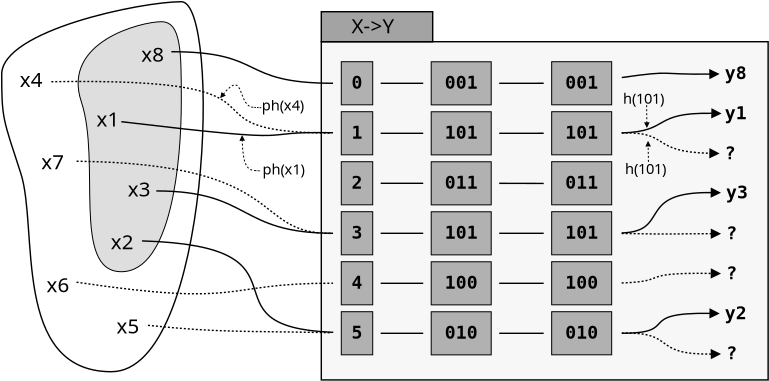 <?xml version="1.0" encoding="UTF-8"?>
<dia:diagram xmlns:dia="http://www.lysator.liu.se/~alla/dia/">
  <dia:layer name="UniversalSetContainer" visible="true" connectable="true">
    <dia:object type="Standard - Beziergon" version="0" id="O0">
      <dia:attribute name="obj_pos">
        <dia:point val="14,-0.5"/>
      </dia:attribute>
      <dia:attribute name="obj_bb">
        <dia:rectangle val="4.984,-0.535;15.131,18.035"/>
      </dia:attribute>
      <dia:attribute name="bez_points">
        <dia:point val="14,-0.5"/>
        <dia:point val="16,-0.5"/>
        <dia:point val="15.5,18"/>
        <dia:point val="10.5,18"/>
        <dia:point val="5.5,18"/>
        <dia:point val="6.863,10.805"/>
        <dia:point val="5.971,8.07"/>
        <dia:point val="5.079,5.335"/>
        <dia:point val="5.02,5.335"/>
        <dia:point val="5.02,3.135"/>
        <dia:point val="5.02,0.935"/>
        <dia:point val="12,-0.5"/>
      </dia:attribute>
      <dia:attribute name="corner_types">
        <dia:enum val="0"/>
        <dia:enum val="0"/>
        <dia:enum val="0"/>
        <dia:enum val="0"/>
        <dia:enum val="0"/>
      </dia:attribute>
      <dia:attribute name="line_width">
        <dia:real val="0.071"/>
      </dia:attribute>
      <dia:attribute name="show_background">
        <dia:boolean val="true"/>
      </dia:attribute>
    </dia:object>
  </dia:layer>
  <dia:layer name="SetContainer" visible="true" connectable="true">
    <dia:object type="Standard - Beziergon" version="0" id="O1">
      <dia:attribute name="obj_pos">
        <dia:point val="13,0.5"/>
      </dia:attribute>
      <dia:attribute name="obj_bb">
        <dia:rectangle val="8.823,0.482;14.018,13.018"/>
      </dia:attribute>
      <dia:attribute name="bez_points">
        <dia:point val="13,0.5"/>
        <dia:point val="14,0.5"/>
        <dia:point val="14,2"/>
        <dia:point val="14,4.5"/>
        <dia:point val="14,7.5"/>
        <dia:point val="13.5,13"/>
        <dia:point val="11,13"/>
        <dia:point val="8.5,13"/>
        <dia:point val="10,7.5"/>
        <dia:point val="9,4.5"/>
        <dia:point val="8,1.5"/>
        <dia:point val="12,0.5"/>
      </dia:attribute>
      <dia:attribute name="corner_types">
        <dia:enum val="0"/>
        <dia:enum val="1"/>
        <dia:enum val="0"/>
        <dia:enum val="0"/>
        <dia:enum val="0"/>
      </dia:attribute>
      <dia:attribute name="line_width">
        <dia:real val="0.035"/>
      </dia:attribute>
      <dia:attribute name="inner_color">
        <dia:color val="#dededeff"/>
      </dia:attribute>
      <dia:attribute name="show_background">
        <dia:boolean val="true"/>
      </dia:attribute>
    </dia:object>
  </dia:layer>
  <dia:layer name="ApproxHashMapContainer" visible="true" connectable="true">
    <dia:object type="Standard - Box" version="0" id="O2">
      <dia:attribute name="obj_pos">
        <dia:point val="21,1.5"/>
      </dia:attribute>
      <dia:attribute name="obj_bb">
        <dia:rectangle val="20.965,1.465;43.376,18.446"/>
      </dia:attribute>
      <dia:attribute name="elem_corner">
        <dia:point val="21,1.5"/>
      </dia:attribute>
      <dia:attribute name="elem_width">
        <dia:real val="22.341"/>
      </dia:attribute>
      <dia:attribute name="elem_height">
        <dia:real val="16.911"/>
      </dia:attribute>
      <dia:attribute name="border_width">
        <dia:real val="0.071"/>
      </dia:attribute>
      <dia:attribute name="inner_color">
        <dia:color val="#f7f7f7ff"/>
      </dia:attribute>
      <dia:attribute name="show_background">
        <dia:boolean val="true"/>
      </dia:attribute>
    </dia:object>
    <dia:object type="Standard - Box" version="0" id="O3">
      <dia:attribute name="obj_pos">
        <dia:point val="21,0"/>
      </dia:attribute>
      <dia:attribute name="obj_bb">
        <dia:rectangle val="20.965,-0.035;26.605,1.535"/>
      </dia:attribute>
      <dia:attribute name="elem_corner">
        <dia:point val="21,0"/>
      </dia:attribute>
      <dia:attribute name="elem_width">
        <dia:real val="5.569"/>
      </dia:attribute>
      <dia:attribute name="elem_height">
        <dia:real val="1.5"/>
      </dia:attribute>
      <dia:attribute name="border_width">
        <dia:real val="0.071"/>
      </dia:attribute>
      <dia:attribute name="inner_color">
        <dia:color val="#a3a3a3ff"/>
      </dia:attribute>
      <dia:attribute name="show_background">
        <dia:boolean val="true"/>
      </dia:attribute>
    </dia:object>
    <dia:object type="Standard - Text" version="1" id="O4">
      <dia:attribute name="obj_pos">
        <dia:point val="22.512,1.079"/>
      </dia:attribute>
      <dia:attribute name="obj_bb">
        <dia:rectangle val="22.512,0.126;25.019,1.321"/>
      </dia:attribute>
      <dia:attribute name="text">
        <dia:composite type="text">
          <dia:attribute name="string">
            <dia:string>#X-&gt;Y#</dia:string>
          </dia:attribute>
          <dia:attribute name="font">
            <dia:font family="sans" style="0" name="Helvetica"/>
          </dia:attribute>
          <dia:attribute name="height">
            <dia:real val="1.28"/>
          </dia:attribute>
          <dia:attribute name="pos">
            <dia:point val="22.512,1.079"/>
          </dia:attribute>
          <dia:attribute name="color">
            <dia:color val="#000000ff"/>
          </dia:attribute>
          <dia:attribute name="alignment">
            <dia:enum val="0"/>
          </dia:attribute>
        </dia:composite>
      </dia:attribute>
      <dia:attribute name="valign">
        <dia:enum val="3"/>
      </dia:attribute>
    </dia:object>
    <dia:object type="Standard - Text" version="1" id="O5">
      <dia:attribute name="obj_pos">
        <dia:point val="36.08,0.098"/>
      </dia:attribute>
      <dia:attribute name="obj_bb">
        <dia:rectangle val="36.08,-0.855;36.08,0.34"/>
      </dia:attribute>
      <dia:attribute name="text">
        <dia:composite type="text">
          <dia:attribute name="string">
            <dia:string>##</dia:string>
          </dia:attribute>
          <dia:attribute name="font">
            <dia:font family="sans" style="0" name="Helvetica"/>
          </dia:attribute>
          <dia:attribute name="height">
            <dia:real val="1.28"/>
          </dia:attribute>
          <dia:attribute name="pos">
            <dia:point val="36.08,0.098"/>
          </dia:attribute>
          <dia:attribute name="color">
            <dia:color val="#000000ff"/>
          </dia:attribute>
          <dia:attribute name="alignment">
            <dia:enum val="0"/>
          </dia:attribute>
        </dia:composite>
      </dia:attribute>
      <dia:attribute name="valign">
        <dia:enum val="3"/>
      </dia:attribute>
    </dia:object>
  </dia:layer>
  <dia:layer name="ComplementSetElements" visible="true" connectable="true">
    <dia:object type="Standard - Text" version="1" id="O6">
      <dia:attribute name="obj_pos">
        <dia:point val="5.916,3.762"/>
      </dia:attribute>
      <dia:attribute name="obj_bb">
        <dia:rectangle val="5.916,2.81;7.174,4.005"/>
      </dia:attribute>
      <dia:attribute name="text">
        <dia:composite type="text">
          <dia:attribute name="string">
            <dia:string>#x4#</dia:string>
          </dia:attribute>
          <dia:attribute name="font">
            <dia:font family="sans" style="0" name="Helvetica"/>
          </dia:attribute>
          <dia:attribute name="height">
            <dia:real val="1.28"/>
          </dia:attribute>
          <dia:attribute name="pos">
            <dia:point val="5.916,3.762"/>
          </dia:attribute>
          <dia:attribute name="color">
            <dia:color val="#000000ff"/>
          </dia:attribute>
          <dia:attribute name="alignment">
            <dia:enum val="0"/>
          </dia:attribute>
        </dia:composite>
      </dia:attribute>
      <dia:attribute name="valign">
        <dia:enum val="3"/>
      </dia:attribute>
    </dia:object>
    <dia:object type="Standard - Text" version="1" id="O7">
      <dia:attribute name="obj_pos">
        <dia:point val="10.762,16.084"/>
      </dia:attribute>
      <dia:attribute name="obj_bb">
        <dia:rectangle val="10.762,15.131;12.02,16.326"/>
      </dia:attribute>
      <dia:attribute name="text">
        <dia:composite type="text">
          <dia:attribute name="string">
            <dia:string>#x5#</dia:string>
          </dia:attribute>
          <dia:attribute name="font">
            <dia:font family="sans" style="0" name="Helvetica"/>
          </dia:attribute>
          <dia:attribute name="height">
            <dia:real val="1.28"/>
          </dia:attribute>
          <dia:attribute name="pos">
            <dia:point val="10.762,16.084"/>
          </dia:attribute>
          <dia:attribute name="color">
            <dia:color val="#000000ff"/>
          </dia:attribute>
          <dia:attribute name="alignment">
            <dia:enum val="0"/>
          </dia:attribute>
        </dia:composite>
      </dia:attribute>
      <dia:attribute name="valign">
        <dia:enum val="3"/>
      </dia:attribute>
    </dia:object>
    <dia:object type="Standard - Text" version="1" id="O8">
      <dia:attribute name="obj_pos">
        <dia:point val="7.262,14.024"/>
      </dia:attribute>
      <dia:attribute name="obj_bb">
        <dia:rectangle val="7.262,13.072;8.52,14.267"/>
      </dia:attribute>
      <dia:attribute name="text">
        <dia:composite type="text">
          <dia:attribute name="string">
            <dia:string>#x6#</dia:string>
          </dia:attribute>
          <dia:attribute name="font">
            <dia:font family="sans" style="0" name="Helvetica"/>
          </dia:attribute>
          <dia:attribute name="height">
            <dia:real val="1.28"/>
          </dia:attribute>
          <dia:attribute name="pos">
            <dia:point val="7.262,14.024"/>
          </dia:attribute>
          <dia:attribute name="color">
            <dia:color val="#000000ff"/>
          </dia:attribute>
          <dia:attribute name="alignment">
            <dia:enum val="0"/>
          </dia:attribute>
        </dia:composite>
      </dia:attribute>
      <dia:attribute name="valign">
        <dia:enum val="3"/>
      </dia:attribute>
    </dia:object>
    <dia:object type="Standard - Text" version="1" id="O9">
      <dia:attribute name="obj_pos">
        <dia:point val="7,7.881"/>
      </dia:attribute>
      <dia:attribute name="obj_bb">
        <dia:rectangle val="7,6.929;8.258,8.124"/>
      </dia:attribute>
      <dia:attribute name="text">
        <dia:composite type="text">
          <dia:attribute name="string">
            <dia:string>#x7#</dia:string>
          </dia:attribute>
          <dia:attribute name="font">
            <dia:font family="sans" style="0" name="Helvetica"/>
          </dia:attribute>
          <dia:attribute name="height">
            <dia:real val="1.28"/>
          </dia:attribute>
          <dia:attribute name="pos">
            <dia:point val="7,7.881"/>
          </dia:attribute>
          <dia:attribute name="color">
            <dia:color val="#000000ff"/>
          </dia:attribute>
          <dia:attribute name="alignment">
            <dia:enum val="0"/>
          </dia:attribute>
        </dia:composite>
      </dia:attribute>
      <dia:attribute name="valign">
        <dia:enum val="3"/>
      </dia:attribute>
    </dia:object>
  </dia:layer>
  <dia:layer name="SetElements" visible="true" connectable="true">
    <dia:object type="Standard - Text" version="1" id="O10">
      <dia:attribute name="obj_pos">
        <dia:point val="9.762,5.738"/>
      </dia:attribute>
      <dia:attribute name="obj_bb">
        <dia:rectangle val="9.762,4.785;11.02,5.98"/>
      </dia:attribute>
      <dia:attribute name="text">
        <dia:composite type="text">
          <dia:attribute name="string">
            <dia:string>#x1#</dia:string>
          </dia:attribute>
          <dia:attribute name="font">
            <dia:font family="sans" style="0" name="Helvetica"/>
          </dia:attribute>
          <dia:attribute name="height">
            <dia:real val="1.28"/>
          </dia:attribute>
          <dia:attribute name="pos">
            <dia:point val="9.762,5.738"/>
          </dia:attribute>
          <dia:attribute name="color">
            <dia:color val="#000000ff"/>
          </dia:attribute>
          <dia:attribute name="alignment">
            <dia:enum val="0"/>
          </dia:attribute>
        </dia:composite>
      </dia:attribute>
      <dia:attribute name="valign">
        <dia:enum val="3"/>
      </dia:attribute>
    </dia:object>
    <dia:object type="Standard - Text" version="1" id="O11">
      <dia:attribute name="obj_pos">
        <dia:point val="10.476,11.881"/>
      </dia:attribute>
      <dia:attribute name="obj_bb">
        <dia:rectangle val="10.476,10.929;11.733,12.124"/>
      </dia:attribute>
      <dia:attribute name="text">
        <dia:composite type="text">
          <dia:attribute name="string">
            <dia:string>#x2#</dia:string>
          </dia:attribute>
          <dia:attribute name="font">
            <dia:font family="sans" style="0" name="Helvetica"/>
          </dia:attribute>
          <dia:attribute name="height">
            <dia:real val="1.28"/>
          </dia:attribute>
          <dia:attribute name="pos">
            <dia:point val="10.476,11.881"/>
          </dia:attribute>
          <dia:attribute name="color">
            <dia:color val="#000000ff"/>
          </dia:attribute>
          <dia:attribute name="alignment">
            <dia:enum val="0"/>
          </dia:attribute>
        </dia:composite>
      </dia:attribute>
      <dia:attribute name="valign">
        <dia:enum val="3"/>
      </dia:attribute>
    </dia:object>
    <dia:object type="Standard - Text" version="1" id="O12">
      <dia:attribute name="obj_pos">
        <dia:point val="11.322,9.238"/>
      </dia:attribute>
      <dia:attribute name="obj_bb">
        <dia:rectangle val="11.322,8.285;12.579,9.48"/>
      </dia:attribute>
      <dia:attribute name="text">
        <dia:composite type="text">
          <dia:attribute name="string">
            <dia:string>#x3#</dia:string>
          </dia:attribute>
          <dia:attribute name="font">
            <dia:font family="sans" style="0" name="Helvetica"/>
          </dia:attribute>
          <dia:attribute name="height">
            <dia:real val="1.28"/>
          </dia:attribute>
          <dia:attribute name="pos">
            <dia:point val="11.322,9.238"/>
          </dia:attribute>
          <dia:attribute name="color">
            <dia:color val="#000000ff"/>
          </dia:attribute>
          <dia:attribute name="alignment">
            <dia:enum val="0"/>
          </dia:attribute>
        </dia:composite>
      </dia:attribute>
      <dia:attribute name="valign">
        <dia:enum val="3"/>
      </dia:attribute>
    </dia:object>
    <dia:object type="Standard - Text" version="1" id="O13">
      <dia:attribute name="obj_pos">
        <dia:point val="12,2.5"/>
      </dia:attribute>
      <dia:attribute name="obj_bb">
        <dia:rectangle val="12,1.548;13.258,2.743"/>
      </dia:attribute>
      <dia:attribute name="text">
        <dia:composite type="text">
          <dia:attribute name="string">
            <dia:string>#x8#</dia:string>
          </dia:attribute>
          <dia:attribute name="font">
            <dia:font family="sans" style="0" name="Helvetica"/>
          </dia:attribute>
          <dia:attribute name="height">
            <dia:real val="1.28"/>
          </dia:attribute>
          <dia:attribute name="pos">
            <dia:point val="12,2.5"/>
          </dia:attribute>
          <dia:attribute name="color">
            <dia:color val="#000000ff"/>
          </dia:attribute>
          <dia:attribute name="alignment">
            <dia:enum val="0"/>
          </dia:attribute>
        </dia:composite>
      </dia:attribute>
      <dia:attribute name="valign">
        <dia:enum val="3"/>
      </dia:attribute>
    </dia:object>
  </dia:layer>
  <dia:layer name="Bits" visible="true" connectable="true">
    <dia:object type="Flowchart - Box" version="0" id="O14">
      <dia:attribute name="obj_pos">
        <dia:point val="32.518,2.5"/>
      </dia:attribute>
      <dia:attribute name="obj_bb">
        <dia:rectangle val="32.505,2.487;35.531,4.669"/>
      </dia:attribute>
      <dia:attribute name="elem_corner">
        <dia:point val="32.518,2.5"/>
      </dia:attribute>
      <dia:attribute name="elem_width">
        <dia:real val="3"/>
      </dia:attribute>
      <dia:attribute name="elem_height">
        <dia:real val="2.155"/>
      </dia:attribute>
      <dia:attribute name="border_width">
        <dia:real val="0.026"/>
      </dia:attribute>
      <dia:attribute name="inner_color">
        <dia:color val="#888888a1"/>
      </dia:attribute>
      <dia:attribute name="show_background">
        <dia:boolean val="true"/>
      </dia:attribute>
      <dia:attribute name="padding">
        <dia:real val="0.5"/>
      </dia:attribute>
      <dia:attribute name="text">
        <dia:composite type="text">
          <dia:attribute name="string">
            <dia:string>#001#</dia:string>
          </dia:attribute>
          <dia:attribute name="font">
            <dia:font family="monospace" style="80" name="Courier-Bold"/>
          </dia:attribute>
          <dia:attribute name="height">
            <dia:real val="1.129"/>
          </dia:attribute>
          <dia:attribute name="pos">
            <dia:point val="34.018,3.853"/>
          </dia:attribute>
          <dia:attribute name="color">
            <dia:color val="#000000ff"/>
          </dia:attribute>
          <dia:attribute name="alignment">
            <dia:enum val="1"/>
          </dia:attribute>
        </dia:composite>
      </dia:attribute>
    </dia:object>
    <dia:object type="Flowchart - Box" version="0" id="O15">
      <dia:attribute name="obj_pos">
        <dia:point val="32.518,5"/>
      </dia:attribute>
      <dia:attribute name="obj_bb">
        <dia:rectangle val="32.505,4.987;35.531,7.169"/>
      </dia:attribute>
      <dia:attribute name="elem_corner">
        <dia:point val="32.518,5"/>
      </dia:attribute>
      <dia:attribute name="elem_width">
        <dia:real val="3"/>
      </dia:attribute>
      <dia:attribute name="elem_height">
        <dia:real val="2.155"/>
      </dia:attribute>
      <dia:attribute name="border_width">
        <dia:real val="0.026"/>
      </dia:attribute>
      <dia:attribute name="inner_color">
        <dia:color val="#888888a1"/>
      </dia:attribute>
      <dia:attribute name="show_background">
        <dia:boolean val="true"/>
      </dia:attribute>
      <dia:attribute name="padding">
        <dia:real val="0.5"/>
      </dia:attribute>
      <dia:attribute name="text">
        <dia:composite type="text">
          <dia:attribute name="string">
            <dia:string>#101#</dia:string>
          </dia:attribute>
          <dia:attribute name="font">
            <dia:font family="monospace" style="80" name="Courier-Bold"/>
          </dia:attribute>
          <dia:attribute name="height">
            <dia:real val="1.129"/>
          </dia:attribute>
          <dia:attribute name="pos">
            <dia:point val="34.018,6.353"/>
          </dia:attribute>
          <dia:attribute name="color">
            <dia:color val="#000000ff"/>
          </dia:attribute>
          <dia:attribute name="alignment">
            <dia:enum val="1"/>
          </dia:attribute>
        </dia:composite>
      </dia:attribute>
    </dia:object>
    <dia:object type="Flowchart - Box" version="0" id="O16">
      <dia:attribute name="obj_pos">
        <dia:point val="32.518,7.5"/>
      </dia:attribute>
      <dia:attribute name="obj_bb">
        <dia:rectangle val="32.505,7.487;35.531,9.669"/>
      </dia:attribute>
      <dia:attribute name="elem_corner">
        <dia:point val="32.518,7.5"/>
      </dia:attribute>
      <dia:attribute name="elem_width">
        <dia:real val="3"/>
      </dia:attribute>
      <dia:attribute name="elem_height">
        <dia:real val="2.155"/>
      </dia:attribute>
      <dia:attribute name="border_width">
        <dia:real val="0.026"/>
      </dia:attribute>
      <dia:attribute name="inner_color">
        <dia:color val="#888888a1"/>
      </dia:attribute>
      <dia:attribute name="show_background">
        <dia:boolean val="true"/>
      </dia:attribute>
      <dia:attribute name="padding">
        <dia:real val="0.5"/>
      </dia:attribute>
      <dia:attribute name="text">
        <dia:composite type="text">
          <dia:attribute name="string">
            <dia:string>#011#</dia:string>
          </dia:attribute>
          <dia:attribute name="font">
            <dia:font family="monospace" style="80" name="Courier-Bold"/>
          </dia:attribute>
          <dia:attribute name="height">
            <dia:real val="1.129"/>
          </dia:attribute>
          <dia:attribute name="pos">
            <dia:point val="34.018,8.853"/>
          </dia:attribute>
          <dia:attribute name="color">
            <dia:color val="#000000ff"/>
          </dia:attribute>
          <dia:attribute name="alignment">
            <dia:enum val="1"/>
          </dia:attribute>
        </dia:composite>
      </dia:attribute>
    </dia:object>
    <dia:object type="Flowchart - Box" version="0" id="O17">
      <dia:attribute name="obj_pos">
        <dia:point val="32.518,10"/>
      </dia:attribute>
      <dia:attribute name="obj_bb">
        <dia:rectangle val="32.505,9.987;35.531,12.169"/>
      </dia:attribute>
      <dia:attribute name="elem_corner">
        <dia:point val="32.518,10"/>
      </dia:attribute>
      <dia:attribute name="elem_width">
        <dia:real val="3"/>
      </dia:attribute>
      <dia:attribute name="elem_height">
        <dia:real val="2.155"/>
      </dia:attribute>
      <dia:attribute name="border_width">
        <dia:real val="0.026"/>
      </dia:attribute>
      <dia:attribute name="inner_color">
        <dia:color val="#888888a1"/>
      </dia:attribute>
      <dia:attribute name="show_background">
        <dia:boolean val="true"/>
      </dia:attribute>
      <dia:attribute name="padding">
        <dia:real val="0.5"/>
      </dia:attribute>
      <dia:attribute name="text">
        <dia:composite type="text">
          <dia:attribute name="string">
            <dia:string>#101#</dia:string>
          </dia:attribute>
          <dia:attribute name="font">
            <dia:font family="monospace" style="80" name="Courier-Bold"/>
          </dia:attribute>
          <dia:attribute name="height">
            <dia:real val="1.129"/>
          </dia:attribute>
          <dia:attribute name="pos">
            <dia:point val="34.018,11.353"/>
          </dia:attribute>
          <dia:attribute name="color">
            <dia:color val="#000000ff"/>
          </dia:attribute>
          <dia:attribute name="alignment">
            <dia:enum val="1"/>
          </dia:attribute>
        </dia:composite>
      </dia:attribute>
    </dia:object>
    <dia:object type="Flowchart - Box" version="0" id="O18">
      <dia:attribute name="obj_pos">
        <dia:point val="32.518,12.5"/>
      </dia:attribute>
      <dia:attribute name="obj_bb">
        <dia:rectangle val="32.505,12.487;35.531,14.669"/>
      </dia:attribute>
      <dia:attribute name="elem_corner">
        <dia:point val="32.518,12.5"/>
      </dia:attribute>
      <dia:attribute name="elem_width">
        <dia:real val="3"/>
      </dia:attribute>
      <dia:attribute name="elem_height">
        <dia:real val="2.155"/>
      </dia:attribute>
      <dia:attribute name="border_width">
        <dia:real val="0.026"/>
      </dia:attribute>
      <dia:attribute name="inner_color">
        <dia:color val="#888888a1"/>
      </dia:attribute>
      <dia:attribute name="show_background">
        <dia:boolean val="true"/>
      </dia:attribute>
      <dia:attribute name="padding">
        <dia:real val="0.5"/>
      </dia:attribute>
      <dia:attribute name="text">
        <dia:composite type="text">
          <dia:attribute name="string">
            <dia:string>#100#</dia:string>
          </dia:attribute>
          <dia:attribute name="font">
            <dia:font family="monospace" style="80" name="Courier-Bold"/>
          </dia:attribute>
          <dia:attribute name="height">
            <dia:real val="1.129"/>
          </dia:attribute>
          <dia:attribute name="pos">
            <dia:point val="34.018,13.853"/>
          </dia:attribute>
          <dia:attribute name="color">
            <dia:color val="#000000ff"/>
          </dia:attribute>
          <dia:attribute name="alignment">
            <dia:enum val="1"/>
          </dia:attribute>
        </dia:composite>
      </dia:attribute>
    </dia:object>
    <dia:object type="Flowchart - Box" version="0" id="O19">
      <dia:attribute name="obj_pos">
        <dia:point val="32.518,15"/>
      </dia:attribute>
      <dia:attribute name="obj_bb">
        <dia:rectangle val="32.505,14.987;35.531,17.169"/>
      </dia:attribute>
      <dia:attribute name="elem_corner">
        <dia:point val="32.518,15"/>
      </dia:attribute>
      <dia:attribute name="elem_width">
        <dia:real val="3"/>
      </dia:attribute>
      <dia:attribute name="elem_height">
        <dia:real val="2.155"/>
      </dia:attribute>
      <dia:attribute name="border_width">
        <dia:real val="0.026"/>
      </dia:attribute>
      <dia:attribute name="inner_color">
        <dia:color val="#888888a1"/>
      </dia:attribute>
      <dia:attribute name="show_background">
        <dia:boolean val="true"/>
      </dia:attribute>
      <dia:attribute name="padding">
        <dia:real val="0.5"/>
      </dia:attribute>
      <dia:attribute name="text">
        <dia:composite type="text">
          <dia:attribute name="string">
            <dia:string>#010#</dia:string>
          </dia:attribute>
          <dia:attribute name="font">
            <dia:font family="monospace" style="80" name="Courier-Bold"/>
          </dia:attribute>
          <dia:attribute name="height">
            <dia:real val="1.129"/>
          </dia:attribute>
          <dia:attribute name="pos">
            <dia:point val="34.018,16.353"/>
          </dia:attribute>
          <dia:attribute name="color">
            <dia:color val="#000000ff"/>
          </dia:attribute>
          <dia:attribute name="alignment">
            <dia:enum val="1"/>
          </dia:attribute>
        </dia:composite>
      </dia:attribute>
    </dia:object>
  </dia:layer>
  <dia:layer name="HashX" visible="true" connectable="true">
    <dia:object type="Flowchart - Box" version="0" id="O20">
      <dia:attribute name="obj_pos">
        <dia:point val="26.495,2.503"/>
      </dia:attribute>
      <dia:attribute name="obj_bb">
        <dia:rectangle val="26.482,2.49;29.508,4.671"/>
      </dia:attribute>
      <dia:attribute name="elem_corner">
        <dia:point val="26.495,2.503"/>
      </dia:attribute>
      <dia:attribute name="elem_width">
        <dia:real val="3"/>
      </dia:attribute>
      <dia:attribute name="elem_height">
        <dia:real val="2.155"/>
      </dia:attribute>
      <dia:attribute name="border_width">
        <dia:real val="0.026"/>
      </dia:attribute>
      <dia:attribute name="inner_color">
        <dia:color val="#888888a1"/>
      </dia:attribute>
      <dia:attribute name="show_background">
        <dia:boolean val="true"/>
      </dia:attribute>
      <dia:attribute name="padding">
        <dia:real val="0.5"/>
      </dia:attribute>
      <dia:attribute name="text">
        <dia:composite type="text">
          <dia:attribute name="string">
            <dia:string>#001#</dia:string>
          </dia:attribute>
          <dia:attribute name="font">
            <dia:font family="monospace" style="80" name="Courier-Bold"/>
          </dia:attribute>
          <dia:attribute name="height">
            <dia:real val="1.129"/>
          </dia:attribute>
          <dia:attribute name="pos">
            <dia:point val="27.995,3.856"/>
          </dia:attribute>
          <dia:attribute name="color">
            <dia:color val="#000000ff"/>
          </dia:attribute>
          <dia:attribute name="alignment">
            <dia:enum val="1"/>
          </dia:attribute>
        </dia:composite>
      </dia:attribute>
    </dia:object>
    <dia:object type="Flowchart - Box" version="0" id="O21">
      <dia:attribute name="obj_pos">
        <dia:point val="26.495,5.003"/>
      </dia:attribute>
      <dia:attribute name="obj_bb">
        <dia:rectangle val="26.482,4.99;29.508,7.171"/>
      </dia:attribute>
      <dia:attribute name="elem_corner">
        <dia:point val="26.495,5.003"/>
      </dia:attribute>
      <dia:attribute name="elem_width">
        <dia:real val="3"/>
      </dia:attribute>
      <dia:attribute name="elem_height">
        <dia:real val="2.155"/>
      </dia:attribute>
      <dia:attribute name="border_width">
        <dia:real val="0.026"/>
      </dia:attribute>
      <dia:attribute name="inner_color">
        <dia:color val="#888888a1"/>
      </dia:attribute>
      <dia:attribute name="show_background">
        <dia:boolean val="true"/>
      </dia:attribute>
      <dia:attribute name="padding">
        <dia:real val="0.5"/>
      </dia:attribute>
      <dia:attribute name="text">
        <dia:composite type="text">
          <dia:attribute name="string">
            <dia:string>#101#</dia:string>
          </dia:attribute>
          <dia:attribute name="font">
            <dia:font family="monospace" style="80" name="Courier-Bold"/>
          </dia:attribute>
          <dia:attribute name="height">
            <dia:real val="1.129"/>
          </dia:attribute>
          <dia:attribute name="pos">
            <dia:point val="27.995,6.356"/>
          </dia:attribute>
          <dia:attribute name="color">
            <dia:color val="#000000ff"/>
          </dia:attribute>
          <dia:attribute name="alignment">
            <dia:enum val="1"/>
          </dia:attribute>
        </dia:composite>
      </dia:attribute>
    </dia:object>
    <dia:object type="Flowchart - Box" version="0" id="O22">
      <dia:attribute name="obj_pos">
        <dia:point val="26.495,7.503"/>
      </dia:attribute>
      <dia:attribute name="obj_bb">
        <dia:rectangle val="26.482,7.49;29.508,9.671"/>
      </dia:attribute>
      <dia:attribute name="elem_corner">
        <dia:point val="26.495,7.503"/>
      </dia:attribute>
      <dia:attribute name="elem_width">
        <dia:real val="3"/>
      </dia:attribute>
      <dia:attribute name="elem_height">
        <dia:real val="2.155"/>
      </dia:attribute>
      <dia:attribute name="border_width">
        <dia:real val="0.026"/>
      </dia:attribute>
      <dia:attribute name="inner_color">
        <dia:color val="#888888a1"/>
      </dia:attribute>
      <dia:attribute name="show_background">
        <dia:boolean val="true"/>
      </dia:attribute>
      <dia:attribute name="padding">
        <dia:real val="0.5"/>
      </dia:attribute>
      <dia:attribute name="text">
        <dia:composite type="text">
          <dia:attribute name="string">
            <dia:string>#011#</dia:string>
          </dia:attribute>
          <dia:attribute name="font">
            <dia:font family="monospace" style="80" name="Courier-Bold"/>
          </dia:attribute>
          <dia:attribute name="height">
            <dia:real val="1.129"/>
          </dia:attribute>
          <dia:attribute name="pos">
            <dia:point val="27.995,8.856"/>
          </dia:attribute>
          <dia:attribute name="color">
            <dia:color val="#000000ff"/>
          </dia:attribute>
          <dia:attribute name="alignment">
            <dia:enum val="1"/>
          </dia:attribute>
        </dia:composite>
      </dia:attribute>
    </dia:object>
    <dia:object type="Flowchart - Box" version="0" id="O23">
      <dia:attribute name="obj_pos">
        <dia:point val="26.495,10.003"/>
      </dia:attribute>
      <dia:attribute name="obj_bb">
        <dia:rectangle val="26.482,9.99;29.508,12.171"/>
      </dia:attribute>
      <dia:attribute name="elem_corner">
        <dia:point val="26.495,10.003"/>
      </dia:attribute>
      <dia:attribute name="elem_width">
        <dia:real val="3"/>
      </dia:attribute>
      <dia:attribute name="elem_height">
        <dia:real val="2.155"/>
      </dia:attribute>
      <dia:attribute name="border_width">
        <dia:real val="0.026"/>
      </dia:attribute>
      <dia:attribute name="inner_color">
        <dia:color val="#888888a1"/>
      </dia:attribute>
      <dia:attribute name="show_background">
        <dia:boolean val="true"/>
      </dia:attribute>
      <dia:attribute name="padding">
        <dia:real val="0.5"/>
      </dia:attribute>
      <dia:attribute name="text">
        <dia:composite type="text">
          <dia:attribute name="string">
            <dia:string>#101#</dia:string>
          </dia:attribute>
          <dia:attribute name="font">
            <dia:font family="monospace" style="80" name="Courier-Bold"/>
          </dia:attribute>
          <dia:attribute name="height">
            <dia:real val="1.129"/>
          </dia:attribute>
          <dia:attribute name="pos">
            <dia:point val="27.995,11.356"/>
          </dia:attribute>
          <dia:attribute name="color">
            <dia:color val="#000000ff"/>
          </dia:attribute>
          <dia:attribute name="alignment">
            <dia:enum val="1"/>
          </dia:attribute>
        </dia:composite>
      </dia:attribute>
    </dia:object>
    <dia:object type="Flowchart - Box" version="0" id="O24">
      <dia:attribute name="obj_pos">
        <dia:point val="26.495,12.503"/>
      </dia:attribute>
      <dia:attribute name="obj_bb">
        <dia:rectangle val="26.482,12.49;29.508,14.671"/>
      </dia:attribute>
      <dia:attribute name="elem_corner">
        <dia:point val="26.495,12.503"/>
      </dia:attribute>
      <dia:attribute name="elem_width">
        <dia:real val="3"/>
      </dia:attribute>
      <dia:attribute name="elem_height">
        <dia:real val="2.155"/>
      </dia:attribute>
      <dia:attribute name="border_width">
        <dia:real val="0.026"/>
      </dia:attribute>
      <dia:attribute name="inner_color">
        <dia:color val="#888888a1"/>
      </dia:attribute>
      <dia:attribute name="show_background">
        <dia:boolean val="true"/>
      </dia:attribute>
      <dia:attribute name="padding">
        <dia:real val="0.5"/>
      </dia:attribute>
      <dia:attribute name="text">
        <dia:composite type="text">
          <dia:attribute name="string">
            <dia:string>#100#</dia:string>
          </dia:attribute>
          <dia:attribute name="font">
            <dia:font family="monospace" style="80" name="Courier-Bold"/>
          </dia:attribute>
          <dia:attribute name="height">
            <dia:real val="1.129"/>
          </dia:attribute>
          <dia:attribute name="pos">
            <dia:point val="27.995,13.856"/>
          </dia:attribute>
          <dia:attribute name="color">
            <dia:color val="#000000ff"/>
          </dia:attribute>
          <dia:attribute name="alignment">
            <dia:enum val="1"/>
          </dia:attribute>
        </dia:composite>
      </dia:attribute>
    </dia:object>
    <dia:object type="Flowchart - Box" version="0" id="O25">
      <dia:attribute name="obj_pos">
        <dia:point val="26.495,15.003"/>
      </dia:attribute>
      <dia:attribute name="obj_bb">
        <dia:rectangle val="26.482,14.99;29.508,17.171"/>
      </dia:attribute>
      <dia:attribute name="elem_corner">
        <dia:point val="26.495,15.003"/>
      </dia:attribute>
      <dia:attribute name="elem_width">
        <dia:real val="3"/>
      </dia:attribute>
      <dia:attribute name="elem_height">
        <dia:real val="2.155"/>
      </dia:attribute>
      <dia:attribute name="border_width">
        <dia:real val="0.026"/>
      </dia:attribute>
      <dia:attribute name="inner_color">
        <dia:color val="#888888a1"/>
      </dia:attribute>
      <dia:attribute name="show_background">
        <dia:boolean val="true"/>
      </dia:attribute>
      <dia:attribute name="padding">
        <dia:real val="0.5"/>
      </dia:attribute>
      <dia:attribute name="text">
        <dia:composite type="text">
          <dia:attribute name="string">
            <dia:string>#010#</dia:string>
          </dia:attribute>
          <dia:attribute name="font">
            <dia:font family="monospace" style="80" name="Courier-Bold"/>
          </dia:attribute>
          <dia:attribute name="height">
            <dia:real val="1.129"/>
          </dia:attribute>
          <dia:attribute name="pos">
            <dia:point val="27.995,16.356"/>
          </dia:attribute>
          <dia:attribute name="color">
            <dia:color val="#000000ff"/>
          </dia:attribute>
          <dia:attribute name="alignment">
            <dia:enum val="1"/>
          </dia:attribute>
        </dia:composite>
      </dia:attribute>
    </dia:object>
  </dia:layer>
  <dia:layer name="PHIndex_HashX_Relation" visible="true" connectable="true">
    <dia:object type="Standard - Line" version="0" id="O26">
      <dia:attribute name="obj_pos">
        <dia:point val="23.569,3.578"/>
      </dia:attribute>
      <dia:attribute name="obj_bb">
        <dia:rectangle val="23.934,3.543;26.13,3.615"/>
      </dia:attribute>
      <dia:attribute name="conn_endpoints">
        <dia:point val="23.569,3.578"/>
        <dia:point val="26.495,3.58"/>
      </dia:attribute>
      <dia:attribute name="numcp">
        <dia:int val="1"/>
      </dia:attribute>
      <dia:attribute name="line_width">
        <dia:real val="0.071"/>
      </dia:attribute>
      <dia:attribute name="absolute_start_gap">
        <dia:real val="0.4"/>
      </dia:attribute>
      <dia:attribute name="absolute_end_gap">
        <dia:real val="0.4"/>
      </dia:attribute>
      <dia:connections>
        <dia:connection handle="0" to="O59" connection="8"/>
        <dia:connection handle="1" to="O20" connection="7"/>
      </dia:connections>
    </dia:object>
    <dia:object type="Standard - Line" version="0" id="O27">
      <dia:attribute name="obj_pos">
        <dia:point val="23.569,6.078"/>
      </dia:attribute>
      <dia:attribute name="obj_bb">
        <dia:rectangle val="23.934,6.043;26.13,6.115"/>
      </dia:attribute>
      <dia:attribute name="conn_endpoints">
        <dia:point val="23.569,6.078"/>
        <dia:point val="26.495,6.08"/>
      </dia:attribute>
      <dia:attribute name="numcp">
        <dia:int val="1"/>
      </dia:attribute>
      <dia:attribute name="line_width">
        <dia:real val="0.071"/>
      </dia:attribute>
      <dia:attribute name="absolute_start_gap">
        <dia:real val="0.4"/>
      </dia:attribute>
      <dia:attribute name="absolute_end_gap">
        <dia:real val="0.4"/>
      </dia:attribute>
      <dia:connections>
        <dia:connection handle="0" to="O60" connection="8"/>
        <dia:connection handle="1" to="O21" connection="7"/>
      </dia:connections>
    </dia:object>
    <dia:object type="Standard - Line" version="0" id="O28">
      <dia:attribute name="obj_pos">
        <dia:point val="23.569,8.578"/>
      </dia:attribute>
      <dia:attribute name="obj_bb">
        <dia:rectangle val="23.934,8.543;26.13,8.615"/>
      </dia:attribute>
      <dia:attribute name="conn_endpoints">
        <dia:point val="23.569,8.578"/>
        <dia:point val="26.495,8.58"/>
      </dia:attribute>
      <dia:attribute name="numcp">
        <dia:int val="1"/>
      </dia:attribute>
      <dia:attribute name="line_width">
        <dia:real val="0.071"/>
      </dia:attribute>
      <dia:attribute name="absolute_start_gap">
        <dia:real val="0.4"/>
      </dia:attribute>
      <dia:attribute name="absolute_end_gap">
        <dia:real val="0.4"/>
      </dia:attribute>
      <dia:connections>
        <dia:connection handle="0" to="O61" connection="8"/>
        <dia:connection handle="1" to="O22" connection="7"/>
      </dia:connections>
    </dia:object>
    <dia:object type="Standard - Line" version="0" id="O29">
      <dia:attribute name="obj_pos">
        <dia:point val="23.569,11.078"/>
      </dia:attribute>
      <dia:attribute name="obj_bb">
        <dia:rectangle val="23.934,11.043;26.13,11.115"/>
      </dia:attribute>
      <dia:attribute name="conn_endpoints">
        <dia:point val="23.569,11.078"/>
        <dia:point val="26.495,11.081"/>
      </dia:attribute>
      <dia:attribute name="numcp">
        <dia:int val="1"/>
      </dia:attribute>
      <dia:attribute name="line_width">
        <dia:real val="0.071"/>
      </dia:attribute>
      <dia:attribute name="absolute_start_gap">
        <dia:real val="0.4"/>
      </dia:attribute>
      <dia:attribute name="absolute_end_gap">
        <dia:real val="0.4"/>
      </dia:attribute>
      <dia:connections>
        <dia:connection handle="0" to="O62" connection="8"/>
        <dia:connection handle="1" to="O23" connection="7"/>
      </dia:connections>
    </dia:object>
    <dia:object type="Standard - Line" version="0" id="O30">
      <dia:attribute name="obj_pos">
        <dia:point val="23.569,13.578"/>
      </dia:attribute>
      <dia:attribute name="obj_bb">
        <dia:rectangle val="23.934,13.543;26.13,13.615"/>
      </dia:attribute>
      <dia:attribute name="conn_endpoints">
        <dia:point val="23.569,13.578"/>
        <dia:point val="26.495,13.581"/>
      </dia:attribute>
      <dia:attribute name="numcp">
        <dia:int val="1"/>
      </dia:attribute>
      <dia:attribute name="line_width">
        <dia:real val="0.071"/>
      </dia:attribute>
      <dia:attribute name="absolute_start_gap">
        <dia:real val="0.4"/>
      </dia:attribute>
      <dia:attribute name="absolute_end_gap">
        <dia:real val="0.4"/>
      </dia:attribute>
      <dia:connections>
        <dia:connection handle="0" to="O63" connection="8"/>
        <dia:connection handle="1" to="O24" connection="7"/>
      </dia:connections>
    </dia:object>
    <dia:object type="Standard - Line" version="0" id="O31">
      <dia:attribute name="obj_pos">
        <dia:point val="23.569,16.078"/>
      </dia:attribute>
      <dia:attribute name="obj_bb">
        <dia:rectangle val="23.934,16.043;26.13,16.115"/>
      </dia:attribute>
      <dia:attribute name="conn_endpoints">
        <dia:point val="23.569,16.078"/>
        <dia:point val="26.495,16.081"/>
      </dia:attribute>
      <dia:attribute name="numcp">
        <dia:int val="1"/>
      </dia:attribute>
      <dia:attribute name="line_width">
        <dia:real val="0.071"/>
      </dia:attribute>
      <dia:attribute name="absolute_start_gap">
        <dia:real val="0.4"/>
      </dia:attribute>
      <dia:attribute name="absolute_end_gap">
        <dia:real val="0.4"/>
      </dia:attribute>
      <dia:connections>
        <dia:connection handle="0" to="O64" connection="8"/>
        <dia:connection handle="1" to="O25" connection="7"/>
      </dia:connections>
    </dia:object>
  </dia:layer>
  <dia:layer name="HashX_Bits_Relation" visible="true" connectable="true">
    <dia:object type="Standard - Line" version="0" id="O32">
      <dia:attribute name="obj_pos">
        <dia:point val="29.495,3.58"/>
      </dia:attribute>
      <dia:attribute name="obj_bb">
        <dia:rectangle val="29.86,3.543;32.153,3.615"/>
      </dia:attribute>
      <dia:attribute name="conn_endpoints">
        <dia:point val="29.495,3.58"/>
        <dia:point val="32.518,3.578"/>
      </dia:attribute>
      <dia:attribute name="numcp">
        <dia:int val="1"/>
      </dia:attribute>
      <dia:attribute name="line_width">
        <dia:real val="0.071"/>
      </dia:attribute>
      <dia:attribute name="absolute_start_gap">
        <dia:real val="0.4"/>
      </dia:attribute>
      <dia:attribute name="absolute_end_gap">
        <dia:real val="0.4"/>
      </dia:attribute>
      <dia:connections>
        <dia:connection handle="0" to="O20" connection="8"/>
        <dia:connection handle="1" to="O14" connection="7"/>
      </dia:connections>
    </dia:object>
    <dia:object type="Standard - Line" version="0" id="O33">
      <dia:attribute name="obj_pos">
        <dia:point val="29.495,6.08"/>
      </dia:attribute>
      <dia:attribute name="obj_bb">
        <dia:rectangle val="29.86,6.043;32.153,6.115"/>
      </dia:attribute>
      <dia:attribute name="conn_endpoints">
        <dia:point val="29.495,6.08"/>
        <dia:point val="32.518,6.078"/>
      </dia:attribute>
      <dia:attribute name="numcp">
        <dia:int val="1"/>
      </dia:attribute>
      <dia:attribute name="line_width">
        <dia:real val="0.071"/>
      </dia:attribute>
      <dia:attribute name="absolute_start_gap">
        <dia:real val="0.4"/>
      </dia:attribute>
      <dia:attribute name="absolute_end_gap">
        <dia:real val="0.4"/>
      </dia:attribute>
      <dia:connections>
        <dia:connection handle="0" to="O21" connection="8"/>
        <dia:connection handle="1" to="O15" connection="7"/>
      </dia:connections>
    </dia:object>
    <dia:object type="Standard - Line" version="0" id="O34">
      <dia:attribute name="obj_pos">
        <dia:point val="29.495,8.58"/>
      </dia:attribute>
      <dia:attribute name="obj_bb">
        <dia:rectangle val="29.859,8.546;32.154,8.621"/>
      </dia:attribute>
      <dia:attribute name="conn_endpoints">
        <dia:point val="29.495,8.58"/>
        <dia:point val="32.519,8.587"/>
      </dia:attribute>
      <dia:attribute name="numcp">
        <dia:int val="1"/>
      </dia:attribute>
      <dia:attribute name="line_width">
        <dia:real val="0.071"/>
      </dia:attribute>
      <dia:attribute name="absolute_start_gap">
        <dia:real val="0.4"/>
      </dia:attribute>
      <dia:attribute name="absolute_end_gap">
        <dia:real val="0.4"/>
      </dia:attribute>
      <dia:connections>
        <dia:connection handle="0" to="O22" connection="8"/>
      </dia:connections>
    </dia:object>
    <dia:object type="Standard - Line" version="0" id="O35">
      <dia:attribute name="obj_pos">
        <dia:point val="29.495,11.081"/>
      </dia:attribute>
      <dia:attribute name="obj_bb">
        <dia:rectangle val="29.86,11.043;32.153,11.115"/>
      </dia:attribute>
      <dia:attribute name="conn_endpoints">
        <dia:point val="29.495,11.081"/>
        <dia:point val="32.518,11.078"/>
      </dia:attribute>
      <dia:attribute name="numcp">
        <dia:int val="1"/>
      </dia:attribute>
      <dia:attribute name="line_width">
        <dia:real val="0.071"/>
      </dia:attribute>
      <dia:attribute name="absolute_start_gap">
        <dia:real val="0.4"/>
      </dia:attribute>
      <dia:attribute name="absolute_end_gap">
        <dia:real val="0.4"/>
      </dia:attribute>
      <dia:connections>
        <dia:connection handle="0" to="O23" connection="8"/>
        <dia:connection handle="1" to="O17" connection="7"/>
      </dia:connections>
    </dia:object>
    <dia:object type="Standard - Line" version="0" id="O36">
      <dia:attribute name="obj_pos">
        <dia:point val="29.495,13.581"/>
      </dia:attribute>
      <dia:attribute name="obj_bb">
        <dia:rectangle val="29.86,13.543;32.153,13.615"/>
      </dia:attribute>
      <dia:attribute name="conn_endpoints">
        <dia:point val="29.495,13.581"/>
        <dia:point val="32.518,13.578"/>
      </dia:attribute>
      <dia:attribute name="numcp">
        <dia:int val="1"/>
      </dia:attribute>
      <dia:attribute name="line_width">
        <dia:real val="0.071"/>
      </dia:attribute>
      <dia:attribute name="absolute_start_gap">
        <dia:real val="0.4"/>
      </dia:attribute>
      <dia:attribute name="absolute_end_gap">
        <dia:real val="0.4"/>
      </dia:attribute>
      <dia:connections>
        <dia:connection handle="1" to="O18" connection="7"/>
      </dia:connections>
    </dia:object>
    <dia:object type="Standard - Line" version="0" id="O37">
      <dia:attribute name="obj_pos">
        <dia:point val="29.495,16.081"/>
      </dia:attribute>
      <dia:attribute name="obj_bb">
        <dia:rectangle val="29.86,16.043;32.153,16.115"/>
      </dia:attribute>
      <dia:attribute name="conn_endpoints">
        <dia:point val="29.495,16.081"/>
        <dia:point val="32.518,16.078"/>
      </dia:attribute>
      <dia:attribute name="numcp">
        <dia:int val="1"/>
      </dia:attribute>
      <dia:attribute name="line_width">
        <dia:real val="0.071"/>
      </dia:attribute>
      <dia:attribute name="absolute_start_gap">
        <dia:real val="0.4"/>
      </dia:attribute>
      <dia:attribute name="absolute_end_gap">
        <dia:real val="0.4"/>
      </dia:attribute>
      <dia:connections>
        <dia:connection handle="0" to="O25" connection="8"/>
        <dia:connection handle="1" to="O19" connection="7"/>
      </dia:connections>
    </dia:object>
  </dia:layer>
  <dia:layer name="YValue" visible="true" connectable="true">
    <dia:object type="Flowchart - Box" version="0" id="O38">
      <dia:attribute name="obj_pos">
        <dia:point val="40.673,2.038"/>
      </dia:attribute>
      <dia:attribute name="obj_bb">
        <dia:rectangle val="40.673,2.038;42.758,4.166"/>
      </dia:attribute>
      <dia:attribute name="elem_corner">
        <dia:point val="40.673,2.038"/>
      </dia:attribute>
      <dia:attribute name="elem_width">
        <dia:real val="2.085"/>
      </dia:attribute>
      <dia:attribute name="elem_height">
        <dia:real val="2.129"/>
      </dia:attribute>
      <dia:attribute name="border_width">
        <dia:real val="1.175e-38"/>
      </dia:attribute>
      <dia:attribute name="border_color">
        <dia:color val="#ffffff00"/>
      </dia:attribute>
      <dia:attribute name="inner_color">
        <dia:color val="#ffffff00"/>
      </dia:attribute>
      <dia:attribute name="show_background">
        <dia:boolean val="false"/>
      </dia:attribute>
      <dia:attribute name="padding">
        <dia:real val="0.5"/>
      </dia:attribute>
      <dia:attribute name="text">
        <dia:composite type="text">
          <dia:attribute name="string">
            <dia:string>#y8#</dia:string>
          </dia:attribute>
          <dia:attribute name="font">
            <dia:font family="monospace" style="80" name="Courier-Bold"/>
          </dia:attribute>
          <dia:attribute name="height">
            <dia:real val="1.129"/>
          </dia:attribute>
          <dia:attribute name="pos">
            <dia:point val="41.173,3.378"/>
          </dia:attribute>
          <dia:attribute name="color">
            <dia:color val="#000000ff"/>
          </dia:attribute>
          <dia:attribute name="alignment">
            <dia:enum val="0"/>
          </dia:attribute>
        </dia:composite>
      </dia:attribute>
    </dia:object>
    <dia:object type="Flowchart - Box" version="0" id="O39">
      <dia:attribute name="obj_pos">
        <dia:point val="40.673,4.038"/>
      </dia:attribute>
      <dia:attribute name="obj_bb">
        <dia:rectangle val="40.673,4.038;42.758,6.166"/>
      </dia:attribute>
      <dia:attribute name="elem_corner">
        <dia:point val="40.673,4.038"/>
      </dia:attribute>
      <dia:attribute name="elem_width">
        <dia:real val="2.085"/>
      </dia:attribute>
      <dia:attribute name="elem_height">
        <dia:real val="2.129"/>
      </dia:attribute>
      <dia:attribute name="border_width">
        <dia:real val="1.175e-38"/>
      </dia:attribute>
      <dia:attribute name="border_color">
        <dia:color val="#ffffff00"/>
      </dia:attribute>
      <dia:attribute name="inner_color">
        <dia:color val="#ffffff00"/>
      </dia:attribute>
      <dia:attribute name="show_background">
        <dia:boolean val="false"/>
      </dia:attribute>
      <dia:attribute name="padding">
        <dia:real val="0.5"/>
      </dia:attribute>
      <dia:attribute name="text">
        <dia:composite type="text">
          <dia:attribute name="string">
            <dia:string>#y1#</dia:string>
          </dia:attribute>
          <dia:attribute name="font">
            <dia:font family="monospace" style="80" name="Courier-Bold"/>
          </dia:attribute>
          <dia:attribute name="height">
            <dia:real val="1.129"/>
          </dia:attribute>
          <dia:attribute name="pos">
            <dia:point val="41.173,5.378"/>
          </dia:attribute>
          <dia:attribute name="color">
            <dia:color val="#000000ff"/>
          </dia:attribute>
          <dia:attribute name="alignment">
            <dia:enum val="0"/>
          </dia:attribute>
        </dia:composite>
      </dia:attribute>
    </dia:object>
    <dia:object type="Standard - Text" version="1" id="O40">
      <dia:attribute name="obj_pos">
        <dia:point val="42.758,3.102"/>
      </dia:attribute>
      <dia:attribute name="obj_bb">
        <dia:rectangle val="42.758,2.149;42.758,3.344"/>
      </dia:attribute>
      <dia:attribute name="text">
        <dia:composite type="text">
          <dia:attribute name="string">
            <dia:string>##</dia:string>
          </dia:attribute>
          <dia:attribute name="font">
            <dia:font family="sans" style="0" name="Helvetica"/>
          </dia:attribute>
          <dia:attribute name="height">
            <dia:real val="1.28"/>
          </dia:attribute>
          <dia:attribute name="pos">
            <dia:point val="42.758,3.102"/>
          </dia:attribute>
          <dia:attribute name="color">
            <dia:color val="#000000ff"/>
          </dia:attribute>
          <dia:attribute name="alignment">
            <dia:enum val="0"/>
          </dia:attribute>
        </dia:composite>
      </dia:attribute>
      <dia:attribute name="valign">
        <dia:enum val="3"/>
      </dia:attribute>
      <dia:connections>
        <dia:connection handle="0" to="O38" connection="8"/>
      </dia:connections>
    </dia:object>
    <dia:object type="Flowchart - Box" version="0" id="O41">
      <dia:attribute name="obj_pos">
        <dia:point val="40.743,8"/>
      </dia:attribute>
      <dia:attribute name="obj_bb">
        <dia:rectangle val="40.743,8;42.828,10.129"/>
      </dia:attribute>
      <dia:attribute name="elem_corner">
        <dia:point val="40.743,8"/>
      </dia:attribute>
      <dia:attribute name="elem_width">
        <dia:real val="2.085"/>
      </dia:attribute>
      <dia:attribute name="elem_height">
        <dia:real val="2.129"/>
      </dia:attribute>
      <dia:attribute name="border_width">
        <dia:real val="1.175e-38"/>
      </dia:attribute>
      <dia:attribute name="border_color">
        <dia:color val="#ffffff00"/>
      </dia:attribute>
      <dia:attribute name="inner_color">
        <dia:color val="#ffffff00"/>
      </dia:attribute>
      <dia:attribute name="show_background">
        <dia:boolean val="false"/>
      </dia:attribute>
      <dia:attribute name="padding">
        <dia:real val="0.5"/>
      </dia:attribute>
      <dia:attribute name="text">
        <dia:composite type="text">
          <dia:attribute name="string">
            <dia:string>#y3#</dia:string>
          </dia:attribute>
          <dia:attribute name="font">
            <dia:font family="monospace" style="80" name="Courier-Bold"/>
          </dia:attribute>
          <dia:attribute name="height">
            <dia:real val="1.129"/>
          </dia:attribute>
          <dia:attribute name="pos">
            <dia:point val="41.243,9.34"/>
          </dia:attribute>
          <dia:attribute name="color">
            <dia:color val="#000000ff"/>
          </dia:attribute>
          <dia:attribute name="alignment">
            <dia:enum val="0"/>
          </dia:attribute>
        </dia:composite>
      </dia:attribute>
    </dia:object>
    <dia:object type="Flowchart - Box" version="0" id="O42">
      <dia:attribute name="obj_pos">
        <dia:point val="40.743,10.037"/>
      </dia:attribute>
      <dia:attribute name="obj_bb">
        <dia:rectangle val="40.743,10.037;42.743,12.166"/>
      </dia:attribute>
      <dia:attribute name="elem_corner">
        <dia:point val="40.743,10.037"/>
      </dia:attribute>
      <dia:attribute name="elem_width">
        <dia:real val="2"/>
      </dia:attribute>
      <dia:attribute name="elem_height">
        <dia:real val="2.129"/>
      </dia:attribute>
      <dia:attribute name="border_width">
        <dia:real val="1.175e-38"/>
      </dia:attribute>
      <dia:attribute name="border_color">
        <dia:color val="#ffffff00"/>
      </dia:attribute>
      <dia:attribute name="inner_color">
        <dia:color val="#ffffff00"/>
      </dia:attribute>
      <dia:attribute name="show_background">
        <dia:boolean val="false"/>
      </dia:attribute>
      <dia:attribute name="padding">
        <dia:real val="0.5"/>
      </dia:attribute>
      <dia:attribute name="text">
        <dia:composite type="text">
          <dia:attribute name="string">
            <dia:string>#?#</dia:string>
          </dia:attribute>
          <dia:attribute name="font">
            <dia:font family="monospace" style="80" name="Courier-Bold"/>
          </dia:attribute>
          <dia:attribute name="height">
            <dia:real val="1.129"/>
          </dia:attribute>
          <dia:attribute name="pos">
            <dia:point val="41.243,11.377"/>
          </dia:attribute>
          <dia:attribute name="color">
            <dia:color val="#000000ff"/>
          </dia:attribute>
          <dia:attribute name="alignment">
            <dia:enum val="0"/>
          </dia:attribute>
        </dia:composite>
      </dia:attribute>
    </dia:object>
    <dia:object type="Flowchart - Box" version="0" id="O43">
      <dia:attribute name="obj_pos">
        <dia:point val="40.673,14.037"/>
      </dia:attribute>
      <dia:attribute name="obj_bb">
        <dia:rectangle val="40.673,14.037;42.758,16.166"/>
      </dia:attribute>
      <dia:attribute name="elem_corner">
        <dia:point val="40.673,14.037"/>
      </dia:attribute>
      <dia:attribute name="elem_width">
        <dia:real val="2.085"/>
      </dia:attribute>
      <dia:attribute name="elem_height">
        <dia:real val="2.129"/>
      </dia:attribute>
      <dia:attribute name="border_width">
        <dia:real val="1.175e-38"/>
      </dia:attribute>
      <dia:attribute name="border_color">
        <dia:color val="#ffffff00"/>
      </dia:attribute>
      <dia:attribute name="inner_color">
        <dia:color val="#ffffff00"/>
      </dia:attribute>
      <dia:attribute name="show_background">
        <dia:boolean val="false"/>
      </dia:attribute>
      <dia:attribute name="padding">
        <dia:real val="0.5"/>
      </dia:attribute>
      <dia:attribute name="text">
        <dia:composite type="text">
          <dia:attribute name="string">
            <dia:string>#y2#</dia:string>
          </dia:attribute>
          <dia:attribute name="font">
            <dia:font family="monospace" style="80" name="Courier-Bold"/>
          </dia:attribute>
          <dia:attribute name="height">
            <dia:real val="1.129"/>
          </dia:attribute>
          <dia:attribute name="pos">
            <dia:point val="41.173,15.377"/>
          </dia:attribute>
          <dia:attribute name="color">
            <dia:color val="#000000ff"/>
          </dia:attribute>
          <dia:attribute name="alignment">
            <dia:enum val="0"/>
          </dia:attribute>
        </dia:composite>
      </dia:attribute>
    </dia:object>
    <dia:object type="Flowchart - Box" version="0" id="O44">
      <dia:attribute name="obj_pos">
        <dia:point val="40.673,6.038"/>
      </dia:attribute>
      <dia:attribute name="obj_bb">
        <dia:rectangle val="40.673,6.038;42.758,8.166"/>
      </dia:attribute>
      <dia:attribute name="elem_corner">
        <dia:point val="40.673,6.038"/>
      </dia:attribute>
      <dia:attribute name="elem_width">
        <dia:real val="2.085"/>
      </dia:attribute>
      <dia:attribute name="elem_height">
        <dia:real val="2.129"/>
      </dia:attribute>
      <dia:attribute name="border_width">
        <dia:real val="1.175e-38"/>
      </dia:attribute>
      <dia:attribute name="border_color">
        <dia:color val="#ffffff00"/>
      </dia:attribute>
      <dia:attribute name="inner_color">
        <dia:color val="#ffffff00"/>
      </dia:attribute>
      <dia:attribute name="show_background">
        <dia:boolean val="false"/>
      </dia:attribute>
      <dia:attribute name="padding">
        <dia:real val="0.5"/>
      </dia:attribute>
      <dia:attribute name="text">
        <dia:composite type="text">
          <dia:attribute name="string">
            <dia:string>#?#</dia:string>
          </dia:attribute>
          <dia:attribute name="font">
            <dia:font family="monospace" style="80" name="Courier-Bold"/>
          </dia:attribute>
          <dia:attribute name="height">
            <dia:real val="1.129"/>
          </dia:attribute>
          <dia:attribute name="pos">
            <dia:point val="41.173,7.378"/>
          </dia:attribute>
          <dia:attribute name="color">
            <dia:color val="#000000ff"/>
          </dia:attribute>
          <dia:attribute name="alignment">
            <dia:enum val="0"/>
          </dia:attribute>
        </dia:composite>
      </dia:attribute>
    </dia:object>
    <dia:object type="Flowchart - Box" version="0" id="O45">
      <dia:attribute name="obj_pos">
        <dia:point val="40.743,12.037"/>
      </dia:attribute>
      <dia:attribute name="obj_bb">
        <dia:rectangle val="40.743,12.037;42.487,14.166"/>
      </dia:attribute>
      <dia:attribute name="elem_corner">
        <dia:point val="40.743,12.037"/>
      </dia:attribute>
      <dia:attribute name="elem_width">
        <dia:real val="1.744"/>
      </dia:attribute>
      <dia:attribute name="elem_height">
        <dia:real val="2.129"/>
      </dia:attribute>
      <dia:attribute name="border_width">
        <dia:real val="1.175e-38"/>
      </dia:attribute>
      <dia:attribute name="border_color">
        <dia:color val="#ffffff00"/>
      </dia:attribute>
      <dia:attribute name="inner_color">
        <dia:color val="#ffffff00"/>
      </dia:attribute>
      <dia:attribute name="show_background">
        <dia:boolean val="false"/>
      </dia:attribute>
      <dia:attribute name="padding">
        <dia:real val="0.5"/>
      </dia:attribute>
      <dia:attribute name="text">
        <dia:composite type="text">
          <dia:attribute name="string">
            <dia:string>#?#</dia:string>
          </dia:attribute>
          <dia:attribute name="font">
            <dia:font family="monospace" style="80" name="Courier-Bold"/>
          </dia:attribute>
          <dia:attribute name="height">
            <dia:real val="1.129"/>
          </dia:attribute>
          <dia:attribute name="pos">
            <dia:point val="41.243,13.377"/>
          </dia:attribute>
          <dia:attribute name="color">
            <dia:color val="#000000ff"/>
          </dia:attribute>
          <dia:attribute name="alignment">
            <dia:enum val="0"/>
          </dia:attribute>
        </dia:composite>
      </dia:attribute>
    </dia:object>
    <dia:object type="Flowchart - Box" version="0" id="O46">
      <dia:attribute name="obj_pos">
        <dia:point val="40.743,16.038"/>
      </dia:attribute>
      <dia:attribute name="obj_bb">
        <dia:rectangle val="40.743,16.038;42.743,18.166"/>
      </dia:attribute>
      <dia:attribute name="elem_corner">
        <dia:point val="40.743,16.038"/>
      </dia:attribute>
      <dia:attribute name="elem_width">
        <dia:real val="2"/>
      </dia:attribute>
      <dia:attribute name="elem_height">
        <dia:real val="2.129"/>
      </dia:attribute>
      <dia:attribute name="border_width">
        <dia:real val="1.175e-38"/>
      </dia:attribute>
      <dia:attribute name="border_color">
        <dia:color val="#ffffff00"/>
      </dia:attribute>
      <dia:attribute name="inner_color">
        <dia:color val="#ffffff00"/>
      </dia:attribute>
      <dia:attribute name="show_background">
        <dia:boolean val="false"/>
      </dia:attribute>
      <dia:attribute name="padding">
        <dia:real val="0.5"/>
      </dia:attribute>
      <dia:attribute name="text">
        <dia:composite type="text">
          <dia:attribute name="string">
            <dia:string>#?#</dia:string>
          </dia:attribute>
          <dia:attribute name="font">
            <dia:font family="monospace" style="80" name="Courier-Bold"/>
          </dia:attribute>
          <dia:attribute name="height">
            <dia:real val="1.129"/>
          </dia:attribute>
          <dia:attribute name="pos">
            <dia:point val="41.243,17.378"/>
          </dia:attribute>
          <dia:attribute name="color">
            <dia:color val="#000000ff"/>
          </dia:attribute>
          <dia:attribute name="alignment">
            <dia:enum val="0"/>
          </dia:attribute>
        </dia:composite>
      </dia:attribute>
    </dia:object>
  </dia:layer>
  <dia:layer name="Bits_YValue_Relation_Hash" visible="true" connectable="true" active="true">
    <dia:object type="Standard - BezierLine" version="0" id="O47">
      <dia:attribute name="obj_pos">
        <dia:point val="34.018,3.578"/>
      </dia:attribute>
      <dia:attribute name="obj_bb">
        <dia:rectangle val="35.983,3.039;40.91,3.331"/>
      </dia:attribute>
      <dia:attribute name="bez_points">
        <dia:point val="34.018,3.578"/>
        <dia:point val="36.69,3.196"/>
        <dia:point val="38.625,3.144"/>
        <dia:point val="41.716,3.102"/>
      </dia:attribute>
      <dia:attribute name="corner_types">
        <dia:enum val="2"/>
        <dia:enum val="2"/>
      </dia:attribute>
      <dia:attribute name="line_width">
        <dia:real val="0.071"/>
      </dia:attribute>
      <dia:attribute name="end_arrow">
        <dia:enum val="3"/>
      </dia:attribute>
      <dia:attribute name="end_arrow_length">
        <dia:real val="0.4"/>
      </dia:attribute>
      <dia:attribute name="end_arrow_width">
        <dia:real val="0.4"/>
      </dia:attribute>
      <dia:attribute name="absolute_start_gap">
        <dia:real val="0.5"/>
      </dia:attribute>
      <dia:attribute name="absolute_end_gap">
        <dia:real val="-0.2"/>
      </dia:attribute>
      <dia:connections>
        <dia:connection handle="0" to="O14" connection="16"/>
        <dia:connection handle="3" to="O38" connection="16"/>
      </dia:connections>
    </dia:object>
    <dia:object type="Standard - BezierLine" version="0" id="O48">
      <dia:attribute name="obj_pos">
        <dia:point val="35.518,6.078"/>
      </dia:attribute>
      <dia:attribute name="obj_bb">
        <dia:rectangle val="35.981,5.05;41.009,6.098"/>
      </dia:attribute>
      <dia:attribute name="bez_points">
        <dia:point val="35.518,6.078"/>
        <dia:point val="38.018,6"/>
        <dia:point val="38.216,5.038"/>
        <dia:point val="41.716,5.102"/>
      </dia:attribute>
      <dia:attribute name="corner_types">
        <dia:enum val="2"/>
        <dia:enum val="2"/>
      </dia:attribute>
      <dia:attribute name="line_width">
        <dia:real val="0.071"/>
      </dia:attribute>
      <dia:attribute name="end_arrow">
        <dia:enum val="3"/>
      </dia:attribute>
      <dia:attribute name="end_arrow_length">
        <dia:real val="0.4"/>
      </dia:attribute>
      <dia:attribute name="end_arrow_width">
        <dia:real val="0.4"/>
      </dia:attribute>
      <dia:attribute name="absolute_start_gap">
        <dia:real val="0.5"/>
      </dia:attribute>
      <dia:attribute name="absolute_end_gap">
        <dia:real val="-0.3"/>
      </dia:attribute>
      <dia:connections>
        <dia:connection handle="0" to="O15" connection="8"/>
        <dia:connection handle="3" to="O39" connection="16"/>
      </dia:connections>
    </dia:object>
    <dia:object type="Standard - BezierLine" version="0" id="O49">
      <dia:attribute name="obj_pos">
        <dia:point val="35.518,11.078"/>
      </dia:attribute>
      <dia:attribute name="obj_bb">
        <dia:rectangle val="35.982,11.051;40.98,11.152"/>
      </dia:attribute>
      <dia:attribute name="bez_points">
        <dia:point val="35.518,11.078"/>
        <dia:point val="38.772,11.138"/>
        <dia:point val="39.081,11.096"/>
        <dia:point val="41.743,11.102"/>
      </dia:attribute>
      <dia:attribute name="corner_types">
        <dia:enum val="2"/>
        <dia:enum val="2"/>
      </dia:attribute>
      <dia:attribute name="line_width">
        <dia:real val="0.071"/>
      </dia:attribute>
      <dia:attribute name="line_style">
        <dia:enum val="4"/>
      </dia:attribute>
      <dia:attribute name="end_arrow">
        <dia:enum val="3"/>
      </dia:attribute>
      <dia:attribute name="end_arrow_length">
        <dia:real val="0.4"/>
      </dia:attribute>
      <dia:attribute name="end_arrow_width">
        <dia:real val="0.4"/>
      </dia:attribute>
      <dia:attribute name="absolute_start_gap">
        <dia:real val="0.5"/>
      </dia:attribute>
      <dia:attribute name="absolute_end_gap">
        <dia:real val="-0.2"/>
      </dia:attribute>
      <dia:connections>
        <dia:connection handle="0" to="O17" connection="8"/>
        <dia:connection handle="3" to="O42" connection="16"/>
      </dia:connections>
    </dia:object>
    <dia:object type="Standard - BezierLine" version="0" id="O50">
      <dia:attribute name="obj_pos">
        <dia:point val="35.518,6.078"/>
      </dia:attribute>
      <dia:attribute name="obj_bb">
        <dia:rectangle val="35.981,6.023;40.915,7.122"/>
      </dia:attribute>
      <dia:attribute name="bez_points">
        <dia:point val="35.518,6.078"/>
        <dia:point val="38.018,6"/>
        <dia:point val="38.216,7.038"/>
        <dia:point val="41.716,7.102"/>
      </dia:attribute>
      <dia:attribute name="corner_types">
        <dia:enum val="2"/>
        <dia:enum val="2"/>
      </dia:attribute>
      <dia:attribute name="line_width">
        <dia:real val="0.071"/>
      </dia:attribute>
      <dia:attribute name="line_style">
        <dia:enum val="4"/>
      </dia:attribute>
      <dia:attribute name="end_arrow">
        <dia:enum val="3"/>
      </dia:attribute>
      <dia:attribute name="end_arrow_length">
        <dia:real val="0.4"/>
      </dia:attribute>
      <dia:attribute name="end_arrow_width">
        <dia:real val="0.4"/>
      </dia:attribute>
      <dia:attribute name="absolute_start_gap">
        <dia:real val="0.5"/>
      </dia:attribute>
      <dia:attribute name="absolute_end_gap">
        <dia:real val="-0.2"/>
      </dia:attribute>
      <dia:connections>
        <dia:connection handle="0" to="O15" connection="8"/>
        <dia:connection handle="3" to="O44" connection="16"/>
      </dia:connections>
    </dia:object>
    <dia:object type="Standard - BezierLine" version="0" id="O51">
      <dia:attribute name="obj_pos">
        <dia:point val="35.518,11.078"/>
      </dia:attribute>
      <dia:attribute name="obj_bb">
        <dia:rectangle val="35.981,9.015;40.979,11.098"/>
      </dia:attribute>
      <dia:attribute name="bez_points">
        <dia:point val="35.518,11.078"/>
        <dia:point val="38.018,11"/>
        <dia:point val="37.515,9"/>
        <dia:point val="41.786,9.064"/>
      </dia:attribute>
      <dia:attribute name="corner_types">
        <dia:enum val="2"/>
        <dia:enum val="2"/>
      </dia:attribute>
      <dia:attribute name="line_width">
        <dia:real val="0.071"/>
      </dia:attribute>
      <dia:attribute name="end_arrow">
        <dia:enum val="3"/>
      </dia:attribute>
      <dia:attribute name="end_arrow_length">
        <dia:real val="0.4"/>
      </dia:attribute>
      <dia:attribute name="end_arrow_width">
        <dia:real val="0.4"/>
      </dia:attribute>
      <dia:attribute name="absolute_start_gap">
        <dia:real val="0.5"/>
      </dia:attribute>
      <dia:attribute name="absolute_end_gap">
        <dia:real val="-0.2"/>
      </dia:attribute>
      <dia:connections>
        <dia:connection handle="0" to="O17" connection="8"/>
        <dia:connection handle="3" to="O41" connection="16"/>
      </dia:connections>
    </dia:object>
    <dia:object type="Standard - Text" version="1" id="O52">
      <dia:attribute name="obj_pos">
        <dia:point val="36.083,4.6"/>
      </dia:attribute>
      <dia:attribute name="obj_bb">
        <dia:rectangle val="36.083,3.917;38.525,4.775"/>
      </dia:attribute>
      <dia:attribute name="text">
        <dia:composite type="text">
          <dia:attribute name="string">
            <dia:string>#h(101)#</dia:string>
          </dia:attribute>
          <dia:attribute name="font">
            <dia:font family="sans" style="0" name="Helvetica"/>
          </dia:attribute>
          <dia:attribute name="height">
            <dia:real val="0.917"/>
          </dia:attribute>
          <dia:attribute name="pos">
            <dia:point val="36.083,4.6"/>
          </dia:attribute>
          <dia:attribute name="color">
            <dia:color val="#000000ff"/>
          </dia:attribute>
          <dia:attribute name="alignment">
            <dia:enum val="0"/>
          </dia:attribute>
        </dia:composite>
      </dia:attribute>
      <dia:attribute name="valign">
        <dia:enum val="3"/>
      </dia:attribute>
    </dia:object>
    <dia:object type="Standard - Text" version="1" id="O53">
      <dia:attribute name="obj_pos">
        <dia:point val="36.188,8.109"/>
      </dia:attribute>
      <dia:attribute name="obj_bb">
        <dia:rectangle val="36.188,7.426;38.631,8.284"/>
      </dia:attribute>
      <dia:attribute name="text">
        <dia:composite type="text">
          <dia:attribute name="string">
            <dia:string>#h(101)#</dia:string>
          </dia:attribute>
          <dia:attribute name="font">
            <dia:font family="sans" style="0" name="Helvetica"/>
          </dia:attribute>
          <dia:attribute name="height">
            <dia:real val="0.917"/>
          </dia:attribute>
          <dia:attribute name="pos">
            <dia:point val="36.188,8.109"/>
          </dia:attribute>
          <dia:attribute name="color">
            <dia:color val="#000000ff"/>
          </dia:attribute>
          <dia:attribute name="alignment">
            <dia:enum val="0"/>
          </dia:attribute>
        </dia:composite>
      </dia:attribute>
      <dia:attribute name="valign">
        <dia:enum val="3"/>
      </dia:attribute>
    </dia:object>
    <dia:object type="Standard - BezierLine" version="0" id="O54">
      <dia:attribute name="obj_pos">
        <dia:point val="35.518,16.078"/>
      </dia:attribute>
      <dia:attribute name="obj_bb">
        <dia:rectangle val="35.982,16.029;40.979,17.15"/>
      </dia:attribute>
      <dia:attribute name="bez_points">
        <dia:point val="35.518,16.078"/>
        <dia:point val="38.352,16.015"/>
        <dia:point val="38.199,17.151"/>
        <dia:point val="41.743,17.102"/>
      </dia:attribute>
      <dia:attribute name="corner_types">
        <dia:enum val="2"/>
        <dia:enum val="2"/>
      </dia:attribute>
      <dia:attribute name="line_width">
        <dia:real val="0.071"/>
      </dia:attribute>
      <dia:attribute name="line_style">
        <dia:enum val="4"/>
      </dia:attribute>
      <dia:attribute name="end_arrow">
        <dia:enum val="3"/>
      </dia:attribute>
      <dia:attribute name="end_arrow_length">
        <dia:real val="0.4"/>
      </dia:attribute>
      <dia:attribute name="end_arrow_width">
        <dia:real val="0.4"/>
      </dia:attribute>
      <dia:attribute name="absolute_start_gap">
        <dia:real val="0.5"/>
      </dia:attribute>
      <dia:attribute name="absolute_end_gap">
        <dia:real val="-0.2"/>
      </dia:attribute>
      <dia:connections>
        <dia:connection handle="0" to="O19" connection="8"/>
        <dia:connection handle="3" to="O46" connection="16"/>
      </dia:connections>
    </dia:object>
    <dia:object type="Standard - BezierLine" version="0" id="O55">
      <dia:attribute name="obj_pos">
        <dia:point val="34.018,16.078"/>
      </dia:attribute>
      <dia:attribute name="obj_bb">
        <dia:rectangle val="35.995,15.051;40.909,16.113"/>
      </dia:attribute>
      <dia:attribute name="bez_points">
        <dia:point val="34.018,16.078"/>
        <dia:point val="37.018,16.078"/>
        <dia:point val="37.444,15.037"/>
        <dia:point val="41.716,15.102"/>
      </dia:attribute>
      <dia:attribute name="corner_types">
        <dia:enum val="2"/>
        <dia:enum val="2"/>
      </dia:attribute>
      <dia:attribute name="line_width">
        <dia:real val="0.071"/>
      </dia:attribute>
      <dia:attribute name="end_arrow">
        <dia:enum val="3"/>
      </dia:attribute>
      <dia:attribute name="end_arrow_length">
        <dia:real val="0.4"/>
      </dia:attribute>
      <dia:attribute name="end_arrow_width">
        <dia:real val="0.4"/>
      </dia:attribute>
      <dia:attribute name="absolute_start_gap">
        <dia:real val="0.5"/>
      </dia:attribute>
      <dia:attribute name="absolute_end_gap">
        <dia:real val="-0.2"/>
      </dia:attribute>
      <dia:connections>
        <dia:connection handle="0" to="O19" connection="16"/>
        <dia:connection handle="3" to="O43" connection="16"/>
      </dia:connections>
    </dia:object>
    <dia:object type="Standard - BezierLine" version="0" id="O56">
      <dia:attribute name="obj_pos">
        <dia:point val="35.518,13.578"/>
      </dia:attribute>
      <dia:attribute name="obj_bb">
        <dia:rectangle val="35.981,13.05;40.985,13.598"/>
      </dia:attribute>
      <dia:attribute name="bez_points">
        <dia:point val="35.518,13.578"/>
        <dia:point val="38.018,13.5"/>
        <dia:point val="37.344,13.037"/>
        <dia:point val="41.615,13.102"/>
      </dia:attribute>
      <dia:attribute name="corner_types">
        <dia:enum val="0"/>
        <dia:enum val="0"/>
      </dia:attribute>
      <dia:attribute name="line_width">
        <dia:real val="0.071"/>
      </dia:attribute>
      <dia:attribute name="line_style">
        <dia:enum val="4"/>
      </dia:attribute>
      <dia:attribute name="end_arrow">
        <dia:enum val="3"/>
      </dia:attribute>
      <dia:attribute name="end_arrow_length">
        <dia:real val="0.4"/>
      </dia:attribute>
      <dia:attribute name="end_arrow_width">
        <dia:real val="0.4"/>
      </dia:attribute>
      <dia:attribute name="absolute_start_gap">
        <dia:real val="0.5"/>
      </dia:attribute>
      <dia:attribute name="absolute_end_gap">
        <dia:real val="-0.2"/>
      </dia:attribute>
      <dia:connections>
        <dia:connection handle="0" to="O18" connection="8"/>
        <dia:connection handle="3" to="O45" connection="16"/>
      </dia:connections>
    </dia:object>
    <dia:object type="Standard - Line" version="0" id="O57">
      <dia:attribute name="obj_pos">
        <dia:point val="37.358,7.508"/>
      </dia:attribute>
      <dia:attribute name="obj_bb">
        <dia:rectangle val="37.213,6.475;37.47,7.526"/>
      </dia:attribute>
      <dia:attribute name="conn_endpoints">
        <dia:point val="37.358,7.508"/>
        <dia:point val="37.337,6.497"/>
      </dia:attribute>
      <dia:attribute name="numcp">
        <dia:int val="1"/>
      </dia:attribute>
      <dia:attribute name="line_width">
        <dia:real val="0.035"/>
      </dia:attribute>
      <dia:attribute name="line_style">
        <dia:enum val="4"/>
      </dia:attribute>
      <dia:attribute name="end_arrow">
        <dia:enum val="3"/>
      </dia:attribute>
      <dia:attribute name="end_arrow_length">
        <dia:real val="0.2"/>
      </dia:attribute>
      <dia:attribute name="end_arrow_width">
        <dia:real val="0.2"/>
      </dia:attribute>
    </dia:object>
    <dia:object type="Standard - Line" version="0" id="O58">
      <dia:attribute name="obj_pos">
        <dia:point val="37.266,4.674"/>
      </dia:attribute>
      <dia:attribute name="obj_bb">
        <dia:rectangle val="37.148,4.656;37.405,5.795"/>
      </dia:attribute>
      <dia:attribute name="conn_endpoints">
        <dia:point val="37.266,4.674"/>
        <dia:point val="37.279,5.773"/>
      </dia:attribute>
      <dia:attribute name="numcp">
        <dia:int val="1"/>
      </dia:attribute>
      <dia:attribute name="line_width">
        <dia:real val="0.035"/>
      </dia:attribute>
      <dia:attribute name="line_style">
        <dia:enum val="4"/>
      </dia:attribute>
      <dia:attribute name="end_arrow">
        <dia:enum val="3"/>
      </dia:attribute>
      <dia:attribute name="end_arrow_length">
        <dia:real val="0.2"/>
      </dia:attribute>
      <dia:attribute name="end_arrow_width">
        <dia:real val="0.2"/>
      </dia:attribute>
    </dia:object>
  </dia:layer>
  <dia:layer name="PHIndex" visible="true" connectable="true">
    <dia:object type="Flowchart - Box" version="0" id="O59">
      <dia:attribute name="obj_pos">
        <dia:point val="22,2.5"/>
      </dia:attribute>
      <dia:attribute name="obj_bb">
        <dia:rectangle val="21.987,2.487;23.582,4.669"/>
      </dia:attribute>
      <dia:attribute name="elem_corner">
        <dia:point val="22,2.5"/>
      </dia:attribute>
      <dia:attribute name="elem_width">
        <dia:real val="1.569"/>
      </dia:attribute>
      <dia:attribute name="elem_height">
        <dia:real val="2.155"/>
      </dia:attribute>
      <dia:attribute name="border_width">
        <dia:real val="0.026"/>
      </dia:attribute>
      <dia:attribute name="inner_color">
        <dia:color val="#888888a1"/>
      </dia:attribute>
      <dia:attribute name="show_background">
        <dia:boolean val="true"/>
      </dia:attribute>
      <dia:attribute name="padding">
        <dia:real val="0.5"/>
      </dia:attribute>
      <dia:attribute name="text">
        <dia:composite type="text">
          <dia:attribute name="string">
            <dia:string>#0#</dia:string>
          </dia:attribute>
          <dia:attribute name="font">
            <dia:font family="monospace" style="80" name="Courier-Bold"/>
          </dia:attribute>
          <dia:attribute name="height">
            <dia:real val="1.129"/>
          </dia:attribute>
          <dia:attribute name="pos">
            <dia:point val="22.785,3.853"/>
          </dia:attribute>
          <dia:attribute name="color">
            <dia:color val="#000000ff"/>
          </dia:attribute>
          <dia:attribute name="alignment">
            <dia:enum val="1"/>
          </dia:attribute>
        </dia:composite>
      </dia:attribute>
    </dia:object>
    <dia:object type="Flowchart - Box" version="0" id="O60">
      <dia:attribute name="obj_pos">
        <dia:point val="22,5"/>
      </dia:attribute>
      <dia:attribute name="obj_bb">
        <dia:rectangle val="21.987,4.987;23.582,7.169"/>
      </dia:attribute>
      <dia:attribute name="elem_corner">
        <dia:point val="22,5"/>
      </dia:attribute>
      <dia:attribute name="elem_width">
        <dia:real val="1.569"/>
      </dia:attribute>
      <dia:attribute name="elem_height">
        <dia:real val="2.155"/>
      </dia:attribute>
      <dia:attribute name="border_width">
        <dia:real val="0.026"/>
      </dia:attribute>
      <dia:attribute name="inner_color">
        <dia:color val="#888888a1"/>
      </dia:attribute>
      <dia:attribute name="show_background">
        <dia:boolean val="true"/>
      </dia:attribute>
      <dia:attribute name="padding">
        <dia:real val="0.5"/>
      </dia:attribute>
      <dia:attribute name="text">
        <dia:composite type="text">
          <dia:attribute name="string">
            <dia:string>#1#</dia:string>
          </dia:attribute>
          <dia:attribute name="font">
            <dia:font family="monospace" style="80" name="Courier-Bold"/>
          </dia:attribute>
          <dia:attribute name="height">
            <dia:real val="1.129"/>
          </dia:attribute>
          <dia:attribute name="pos">
            <dia:point val="22.785,6.353"/>
          </dia:attribute>
          <dia:attribute name="color">
            <dia:color val="#000000ff"/>
          </dia:attribute>
          <dia:attribute name="alignment">
            <dia:enum val="1"/>
          </dia:attribute>
        </dia:composite>
      </dia:attribute>
    </dia:object>
    <dia:object type="Flowchart - Box" version="0" id="O61">
      <dia:attribute name="obj_pos">
        <dia:point val="22,7.5"/>
      </dia:attribute>
      <dia:attribute name="obj_bb">
        <dia:rectangle val="21.987,7.487;23.582,9.669"/>
      </dia:attribute>
      <dia:attribute name="elem_corner">
        <dia:point val="22,7.5"/>
      </dia:attribute>
      <dia:attribute name="elem_width">
        <dia:real val="1.569"/>
      </dia:attribute>
      <dia:attribute name="elem_height">
        <dia:real val="2.155"/>
      </dia:attribute>
      <dia:attribute name="border_width">
        <dia:real val="0.026"/>
      </dia:attribute>
      <dia:attribute name="inner_color">
        <dia:color val="#888888a1"/>
      </dia:attribute>
      <dia:attribute name="show_background">
        <dia:boolean val="true"/>
      </dia:attribute>
      <dia:attribute name="padding">
        <dia:real val="0.5"/>
      </dia:attribute>
      <dia:attribute name="text">
        <dia:composite type="text">
          <dia:attribute name="string">
            <dia:string>#2#</dia:string>
          </dia:attribute>
          <dia:attribute name="font">
            <dia:font family="monospace" style="80" name="Courier-Bold"/>
          </dia:attribute>
          <dia:attribute name="height">
            <dia:real val="1.129"/>
          </dia:attribute>
          <dia:attribute name="pos">
            <dia:point val="22.785,8.853"/>
          </dia:attribute>
          <dia:attribute name="color">
            <dia:color val="#000000ff"/>
          </dia:attribute>
          <dia:attribute name="alignment">
            <dia:enum val="1"/>
          </dia:attribute>
        </dia:composite>
      </dia:attribute>
    </dia:object>
    <dia:object type="Flowchart - Box" version="0" id="O62">
      <dia:attribute name="obj_pos">
        <dia:point val="22,10"/>
      </dia:attribute>
      <dia:attribute name="obj_bb">
        <dia:rectangle val="21.987,9.987;23.582,12.169"/>
      </dia:attribute>
      <dia:attribute name="elem_corner">
        <dia:point val="22,10"/>
      </dia:attribute>
      <dia:attribute name="elem_width">
        <dia:real val="1.569"/>
      </dia:attribute>
      <dia:attribute name="elem_height">
        <dia:real val="2.155"/>
      </dia:attribute>
      <dia:attribute name="border_width">
        <dia:real val="0.026"/>
      </dia:attribute>
      <dia:attribute name="inner_color">
        <dia:color val="#888888a1"/>
      </dia:attribute>
      <dia:attribute name="show_background">
        <dia:boolean val="true"/>
      </dia:attribute>
      <dia:attribute name="padding">
        <dia:real val="0.5"/>
      </dia:attribute>
      <dia:attribute name="text">
        <dia:composite type="text">
          <dia:attribute name="string">
            <dia:string>#3#</dia:string>
          </dia:attribute>
          <dia:attribute name="font">
            <dia:font family="monospace" style="80" name="Courier-Bold"/>
          </dia:attribute>
          <dia:attribute name="height">
            <dia:real val="1.129"/>
          </dia:attribute>
          <dia:attribute name="pos">
            <dia:point val="22.785,11.353"/>
          </dia:attribute>
          <dia:attribute name="color">
            <dia:color val="#000000ff"/>
          </dia:attribute>
          <dia:attribute name="alignment">
            <dia:enum val="1"/>
          </dia:attribute>
        </dia:composite>
      </dia:attribute>
    </dia:object>
    <dia:object type="Flowchart - Box" version="0" id="O63">
      <dia:attribute name="obj_pos">
        <dia:point val="22,12.5"/>
      </dia:attribute>
      <dia:attribute name="obj_bb">
        <dia:rectangle val="21.987,12.487;23.582,14.669"/>
      </dia:attribute>
      <dia:attribute name="elem_corner">
        <dia:point val="22,12.5"/>
      </dia:attribute>
      <dia:attribute name="elem_width">
        <dia:real val="1.569"/>
      </dia:attribute>
      <dia:attribute name="elem_height">
        <dia:real val="2.155"/>
      </dia:attribute>
      <dia:attribute name="border_width">
        <dia:real val="0.026"/>
      </dia:attribute>
      <dia:attribute name="inner_color">
        <dia:color val="#888888a1"/>
      </dia:attribute>
      <dia:attribute name="show_background">
        <dia:boolean val="true"/>
      </dia:attribute>
      <dia:attribute name="padding">
        <dia:real val="0.5"/>
      </dia:attribute>
      <dia:attribute name="text">
        <dia:composite type="text">
          <dia:attribute name="string">
            <dia:string>#4#</dia:string>
          </dia:attribute>
          <dia:attribute name="font">
            <dia:font family="monospace" style="80" name="Courier-Bold"/>
          </dia:attribute>
          <dia:attribute name="height">
            <dia:real val="1.129"/>
          </dia:attribute>
          <dia:attribute name="pos">
            <dia:point val="22.785,13.853"/>
          </dia:attribute>
          <dia:attribute name="color">
            <dia:color val="#000000ff"/>
          </dia:attribute>
          <dia:attribute name="alignment">
            <dia:enum val="1"/>
          </dia:attribute>
        </dia:composite>
      </dia:attribute>
    </dia:object>
    <dia:object type="Flowchart - Box" version="0" id="O64">
      <dia:attribute name="obj_pos">
        <dia:point val="22,15"/>
      </dia:attribute>
      <dia:attribute name="obj_bb">
        <dia:rectangle val="21.987,14.987;23.582,17.169"/>
      </dia:attribute>
      <dia:attribute name="elem_corner">
        <dia:point val="22,15"/>
      </dia:attribute>
      <dia:attribute name="elem_width">
        <dia:real val="1.569"/>
      </dia:attribute>
      <dia:attribute name="elem_height">
        <dia:real val="2.155"/>
      </dia:attribute>
      <dia:attribute name="border_width">
        <dia:real val="0.026"/>
      </dia:attribute>
      <dia:attribute name="inner_color">
        <dia:color val="#888888a1"/>
      </dia:attribute>
      <dia:attribute name="show_background">
        <dia:boolean val="true"/>
      </dia:attribute>
      <dia:attribute name="padding">
        <dia:real val="0.5"/>
      </dia:attribute>
      <dia:attribute name="text">
        <dia:composite type="text">
          <dia:attribute name="string">
            <dia:string>#5#</dia:string>
          </dia:attribute>
          <dia:attribute name="font">
            <dia:font family="monospace" style="80" name="Courier-Bold"/>
          </dia:attribute>
          <dia:attribute name="height">
            <dia:real val="1.129"/>
          </dia:attribute>
          <dia:attribute name="pos">
            <dia:point val="22.785,16.353"/>
          </dia:attribute>
          <dia:attribute name="color">
            <dia:color val="#000000ff"/>
          </dia:attribute>
          <dia:attribute name="alignment">
            <dia:enum val="1"/>
          </dia:attribute>
        </dia:composite>
      </dia:attribute>
    </dia:object>
  </dia:layer>
  <dia:layer name="PH_UniversalSet_Relation" visible="true" connectable="true">
    <dia:object type="Standard - BezierLine" version="0" id="O65">
      <dia:attribute name="obj_pos">
        <dia:point val="13.5,2"/>
      </dia:attribute>
      <dia:attribute name="obj_bb">
        <dia:rectangle val="13.465,1.965;21.623,3.613"/>
      </dia:attribute>
      <dia:attribute name="bez_points">
        <dia:point val="13.5,2"/>
        <dia:point val="18.304,2"/>
        <dia:point val="17.981,3.578"/>
        <dia:point val="22.785,3.578"/>
      </dia:attribute>
      <dia:attribute name="corner_types">
        <dia:enum val="0"/>
        <dia:enum val="0"/>
      </dia:attribute>
      <dia:attribute name="line_width">
        <dia:real val="0.071"/>
      </dia:attribute>
      <dia:attribute name="absolute_end_gap">
        <dia:real val="0.4"/>
      </dia:attribute>
      <dia:connections>
        <dia:connection handle="3" to="O59" connection="16"/>
      </dia:connections>
    </dia:object>
    <dia:object type="Standard - BezierLine" version="0" id="O66">
      <dia:attribute name="obj_pos">
        <dia:point val="12.749,8.962"/>
      </dia:attribute>
      <dia:attribute name="obj_bb">
        <dia:rectangle val="12.714,8.927;21.622,11.113"/>
      </dia:attribute>
      <dia:attribute name="bez_points">
        <dia:point val="12.749,8.962"/>
        <dia:point val="17.553,8.962"/>
        <dia:point val="17.981,11.078"/>
        <dia:point val="22.785,11.078"/>
      </dia:attribute>
      <dia:attribute name="corner_types">
        <dia:enum val="0"/>
        <dia:enum val="0"/>
      </dia:attribute>
      <dia:attribute name="line_width">
        <dia:real val="0.071"/>
      </dia:attribute>
      <dia:attribute name="absolute_end_gap">
        <dia:real val="0.4"/>
      </dia:attribute>
      <dia:connections>
        <dia:connection handle="3" to="O62" connection="16"/>
      </dia:connections>
    </dia:object>
    <dia:object type="Standard - BezierLine" version="0" id="O67">
      <dia:attribute name="obj_pos">
        <dia:point val="12.036,11.46"/>
      </dia:attribute>
      <dia:attribute name="obj_bb">
        <dia:rectangle val="11.999,11.423;21.623,16.068"/>
      </dia:attribute>
      <dia:attribute name="bez_points">
        <dia:point val="12.036,11.46"/>
        <dia:point val="21.192,11.727"/>
        <dia:point val="15.768,15.805"/>
        <dia:point val="22.785,16.078"/>
      </dia:attribute>
      <dia:attribute name="corner_types">
        <dia:enum val="0"/>
        <dia:enum val="0"/>
      </dia:attribute>
      <dia:attribute name="line_width">
        <dia:real val="0.071"/>
      </dia:attribute>
      <dia:attribute name="absolute_end_gap">
        <dia:real val="0.4"/>
      </dia:attribute>
      <dia:connections>
        <dia:connection handle="3" to="O64" connection="16"/>
      </dia:connections>
    </dia:object>
    <dia:object type="Standard - BezierLine" version="0" id="O68">
      <dia:attribute name="obj_pos">
        <dia:point val="11,5.5"/>
      </dia:attribute>
      <dia:attribute name="obj_bb">
        <dia:rectangle val="10.961,5.461;21.622,6.225"/>
      </dia:attribute>
      <dia:attribute name="bez_points">
        <dia:point val="11,5.5"/>
        <dia:point val="20.995,6.692"/>
        <dia:point val="18.311,5.981"/>
        <dia:point val="22.785,6.078"/>
      </dia:attribute>
      <dia:attribute name="corner_types">
        <dia:enum val="0"/>
        <dia:enum val="0"/>
      </dia:attribute>
      <dia:attribute name="line_width">
        <dia:real val="0.071"/>
      </dia:attribute>
      <dia:attribute name="absolute_end_gap">
        <dia:real val="0.4"/>
      </dia:attribute>
      <dia:connections>
        <dia:connection handle="3" to="O60" connection="16"/>
      </dia:connections>
    </dia:object>
    <dia:object type="Standard - BezierLine" version="0" id="O69">
      <dia:attribute name="obj_pos">
        <dia:point val="12.333,15.681"/>
      </dia:attribute>
      <dia:attribute name="obj_bb">
        <dia:rectangle val="12.294,15.643;21.523,16.086"/>
      </dia:attribute>
      <dia:attribute name="bez_points">
        <dia:point val="12.333,15.681"/>
        <dia:point val="15.978,16.058"/>
        <dia:point val="18.311,15.981"/>
        <dia:point val="22.785,16.078"/>
      </dia:attribute>
      <dia:attribute name="corner_types">
        <dia:enum val="0"/>
        <dia:enum val="0"/>
      </dia:attribute>
      <dia:attribute name="line_width">
        <dia:real val="0.071"/>
      </dia:attribute>
      <dia:attribute name="line_style">
        <dia:enum val="4"/>
      </dia:attribute>
      <dia:attribute name="dashlength">
        <dia:real val="1.0"/>
      </dia:attribute>
      <dia:attribute name="absolute_end_gap">
        <dia:real val="0.5"/>
      </dia:attribute>
      <dia:connections>
        <dia:connection handle="3" to="O64" connection="16"/>
      </dia:connections>
    </dia:object>
    <dia:object type="Standard - BezierLine" version="0" id="O70">
      <dia:attribute name="obj_pos">
        <dia:point val="8.766,7.476"/>
      </dia:attribute>
      <dia:attribute name="obj_bb">
        <dia:rectangle val="8.73,7.44;21.525,11.119"/>
      </dia:attribute>
      <dia:attribute name="bez_points">
        <dia:point val="8.766,7.476"/>
        <dia:point val="19.51,7.607"/>
        <dia:point val="18.711,11.096"/>
        <dia:point val="22.785,11.078"/>
      </dia:attribute>
      <dia:attribute name="corner_types">
        <dia:enum val="0"/>
        <dia:enum val="0"/>
      </dia:attribute>
      <dia:attribute name="line_width">
        <dia:real val="0.071"/>
      </dia:attribute>
      <dia:attribute name="line_style">
        <dia:enum val="4"/>
      </dia:attribute>
      <dia:attribute name="dashlength">
        <dia:real val="1.0"/>
      </dia:attribute>
      <dia:attribute name="absolute_end_gap">
        <dia:real val="0.5"/>
      </dia:attribute>
      <dia:connections>
        <dia:connection handle="3" to="O62" connection="16"/>
      </dia:connections>
    </dia:object>
    <dia:object type="Standard - BezierLine" version="0" id="O71">
      <dia:attribute name="obj_pos">
        <dia:point val="8.762,13.524"/>
      </dia:attribute>
      <dia:attribute name="obj_bb">
        <dia:rectangle val="8.722,13.484;21.622,14.141"/>
      </dia:attribute>
      <dia:attribute name="bez_points">
        <dia:point val="8.762,13.524"/>
        <dia:point val="17.382,14.808"/>
        <dia:point val="17.073,13.566"/>
        <dia:point val="22.785,13.578"/>
      </dia:attribute>
      <dia:attribute name="corner_types">
        <dia:enum val="0"/>
        <dia:enum val="0"/>
      </dia:attribute>
      <dia:attribute name="line_width">
        <dia:real val="0.071"/>
      </dia:attribute>
      <dia:attribute name="line_style">
        <dia:enum val="4"/>
      </dia:attribute>
      <dia:attribute name="dashlength">
        <dia:real val="1.0"/>
      </dia:attribute>
      <dia:attribute name="absolute_end_gap">
        <dia:real val="0.4"/>
      </dia:attribute>
      <dia:connections>
        <dia:connection handle="3" to="O63" connection="16"/>
      </dia:connections>
    </dia:object>
    <dia:object type="Standard - BezierLine" version="0" id="O72">
      <dia:attribute name="obj_pos">
        <dia:point val="7.5,3.5"/>
      </dia:attribute>
      <dia:attribute name="obj_bb">
        <dia:rectangle val="7.464,3.452;21.523,6.105"/>
      </dia:attribute>
      <dia:attribute name="bez_points">
        <dia:point val="7.5,3.5"/>
        <dia:point val="21.024,3.276"/>
        <dia:point val="14.367,6.027"/>
        <dia:point val="22.785,6.078"/>
      </dia:attribute>
      <dia:attribute name="corner_types">
        <dia:enum val="0"/>
        <dia:enum val="0"/>
      </dia:attribute>
      <dia:attribute name="line_width">
        <dia:real val="0.071"/>
      </dia:attribute>
      <dia:attribute name="line_style">
        <dia:enum val="4"/>
      </dia:attribute>
      <dia:attribute name="dashlength">
        <dia:real val="1.0"/>
      </dia:attribute>
      <dia:attribute name="absolute_end_gap">
        <dia:real val="0.5"/>
      </dia:attribute>
      <dia:connections>
        <dia:connection handle="3" to="O60" connection="16"/>
      </dia:connections>
    </dia:object>
    <dia:object type="Standard - Text" version="1" id="O73">
      <dia:attribute name="obj_pos">
        <dia:point val="18.058,8.137"/>
      </dia:attribute>
      <dia:attribute name="obj_bb">
        <dia:rectangle val="18.058,7.455;20.465,8.312"/>
      </dia:attribute>
      <dia:attribute name="text">
        <dia:composite type="text">
          <dia:attribute name="string">
            <dia:string>#ph(x1)#</dia:string>
          </dia:attribute>
          <dia:attribute name="font">
            <dia:font family="sans" style="0" name="Helvetica"/>
          </dia:attribute>
          <dia:attribute name="height">
            <dia:real val="0.917"/>
          </dia:attribute>
          <dia:attribute name="pos">
            <dia:point val="18.058,8.137"/>
          </dia:attribute>
          <dia:attribute name="color">
            <dia:color val="#000000ff"/>
          </dia:attribute>
          <dia:attribute name="alignment">
            <dia:enum val="0"/>
          </dia:attribute>
        </dia:composite>
      </dia:attribute>
      <dia:attribute name="valign">
        <dia:enum val="3"/>
      </dia:attribute>
    </dia:object>
    <dia:object type="Standard - Text" version="1" id="O74">
      <dia:attribute name="obj_pos">
        <dia:point val="18.019,4.945"/>
      </dia:attribute>
      <dia:attribute name="obj_bb">
        <dia:rectangle val="18.019,4.241;20.448,5.163"/>
      </dia:attribute>
      <dia:attribute name="text">
        <dia:composite type="text">
          <dia:attribute name="string">
            <dia:string>#ph(x4)#</dia:string>
          </dia:attribute>
          <dia:attribute name="font">
            <dia:font family="sans" style="0" name="Helvetica"/>
          </dia:attribute>
          <dia:attribute name="height">
            <dia:real val="0.917"/>
          </dia:attribute>
          <dia:attribute name="pos">
            <dia:point val="18.019,4.945"/>
          </dia:attribute>
          <dia:attribute name="color">
            <dia:color val="#000000ff"/>
          </dia:attribute>
          <dia:attribute name="alignment">
            <dia:enum val="0"/>
          </dia:attribute>
        </dia:composite>
      </dia:attribute>
      <dia:attribute name="valign">
        <dia:enum val="3"/>
      </dia:attribute>
    </dia:object>
    <dia:object type="Standard - BezierLine" version="0" id="O75">
      <dia:attribute name="obj_pos">
        <dia:point val="17.997,4.8"/>
      </dia:attribute>
      <dia:attribute name="obj_bb">
        <dia:rectangle val="15.951,3.643;18.036,4.917"/>
      </dia:attribute>
      <dia:attribute name="bez_points">
        <dia:point val="17.997,4.8"/>
        <dia:point val="16.802,4.742"/>
        <dia:point val="17.177,2.797"/>
        <dia:point val="15.965,4.292"/>
      </dia:attribute>
      <dia:attribute name="corner_types">
        <dia:enum val="0"/>
        <dia:enum val="0"/>
      </dia:attribute>
      <dia:attribute name="line_width">
        <dia:real val="0.035"/>
      </dia:attribute>
      <dia:attribute name="line_style">
        <dia:enum val="4"/>
      </dia:attribute>
      <dia:attribute name="start_arrow">
        <dia:enum val="33"/>
      </dia:attribute>
      <dia:attribute name="start_arrow_length">
        <dia:real val="0.2"/>
      </dia:attribute>
      <dia:attribute name="start_arrow_width">
        <dia:real val="0.2"/>
      </dia:attribute>
      <dia:attribute name="end_arrow">
        <dia:enum val="3"/>
      </dia:attribute>
      <dia:attribute name="end_arrow_length">
        <dia:real val="0.2"/>
      </dia:attribute>
      <dia:attribute name="end_arrow_width">
        <dia:real val="0.2"/>
      </dia:attribute>
    </dia:object>
    <dia:object type="Standard - BezierLine" version="0" id="O76">
      <dia:attribute name="obj_pos">
        <dia:point val="17.939,7.956"/>
      </dia:attribute>
      <dia:attribute name="obj_bb">
        <dia:rectangle val="16.917,6.187;17.978,8.076"/>
      </dia:attribute>
      <dia:attribute name="bez_points">
        <dia:point val="17.939,7.956"/>
        <dia:point val="17.314,7.933"/>
        <dia:point val="17.084,7.745"/>
        <dia:point val="17.038,6.209"/>
      </dia:attribute>
      <dia:attribute name="corner_types">
        <dia:enum val="0"/>
        <dia:enum val="0"/>
      </dia:attribute>
      <dia:attribute name="line_width">
        <dia:real val="0.035"/>
      </dia:attribute>
      <dia:attribute name="line_style">
        <dia:enum val="4"/>
      </dia:attribute>
      <dia:attribute name="start_arrow">
        <dia:enum val="33"/>
      </dia:attribute>
      <dia:attribute name="start_arrow_length">
        <dia:real val="0.2"/>
      </dia:attribute>
      <dia:attribute name="start_arrow_width">
        <dia:real val="0.2"/>
      </dia:attribute>
      <dia:attribute name="end_arrow">
        <dia:enum val="3"/>
      </dia:attribute>
      <dia:attribute name="end_arrow_length">
        <dia:real val="0.2"/>
      </dia:attribute>
      <dia:attribute name="end_arrow_width">
        <dia:real val="0.2"/>
      </dia:attribute>
    </dia:object>
  </dia:layer>
</dia:diagram>
